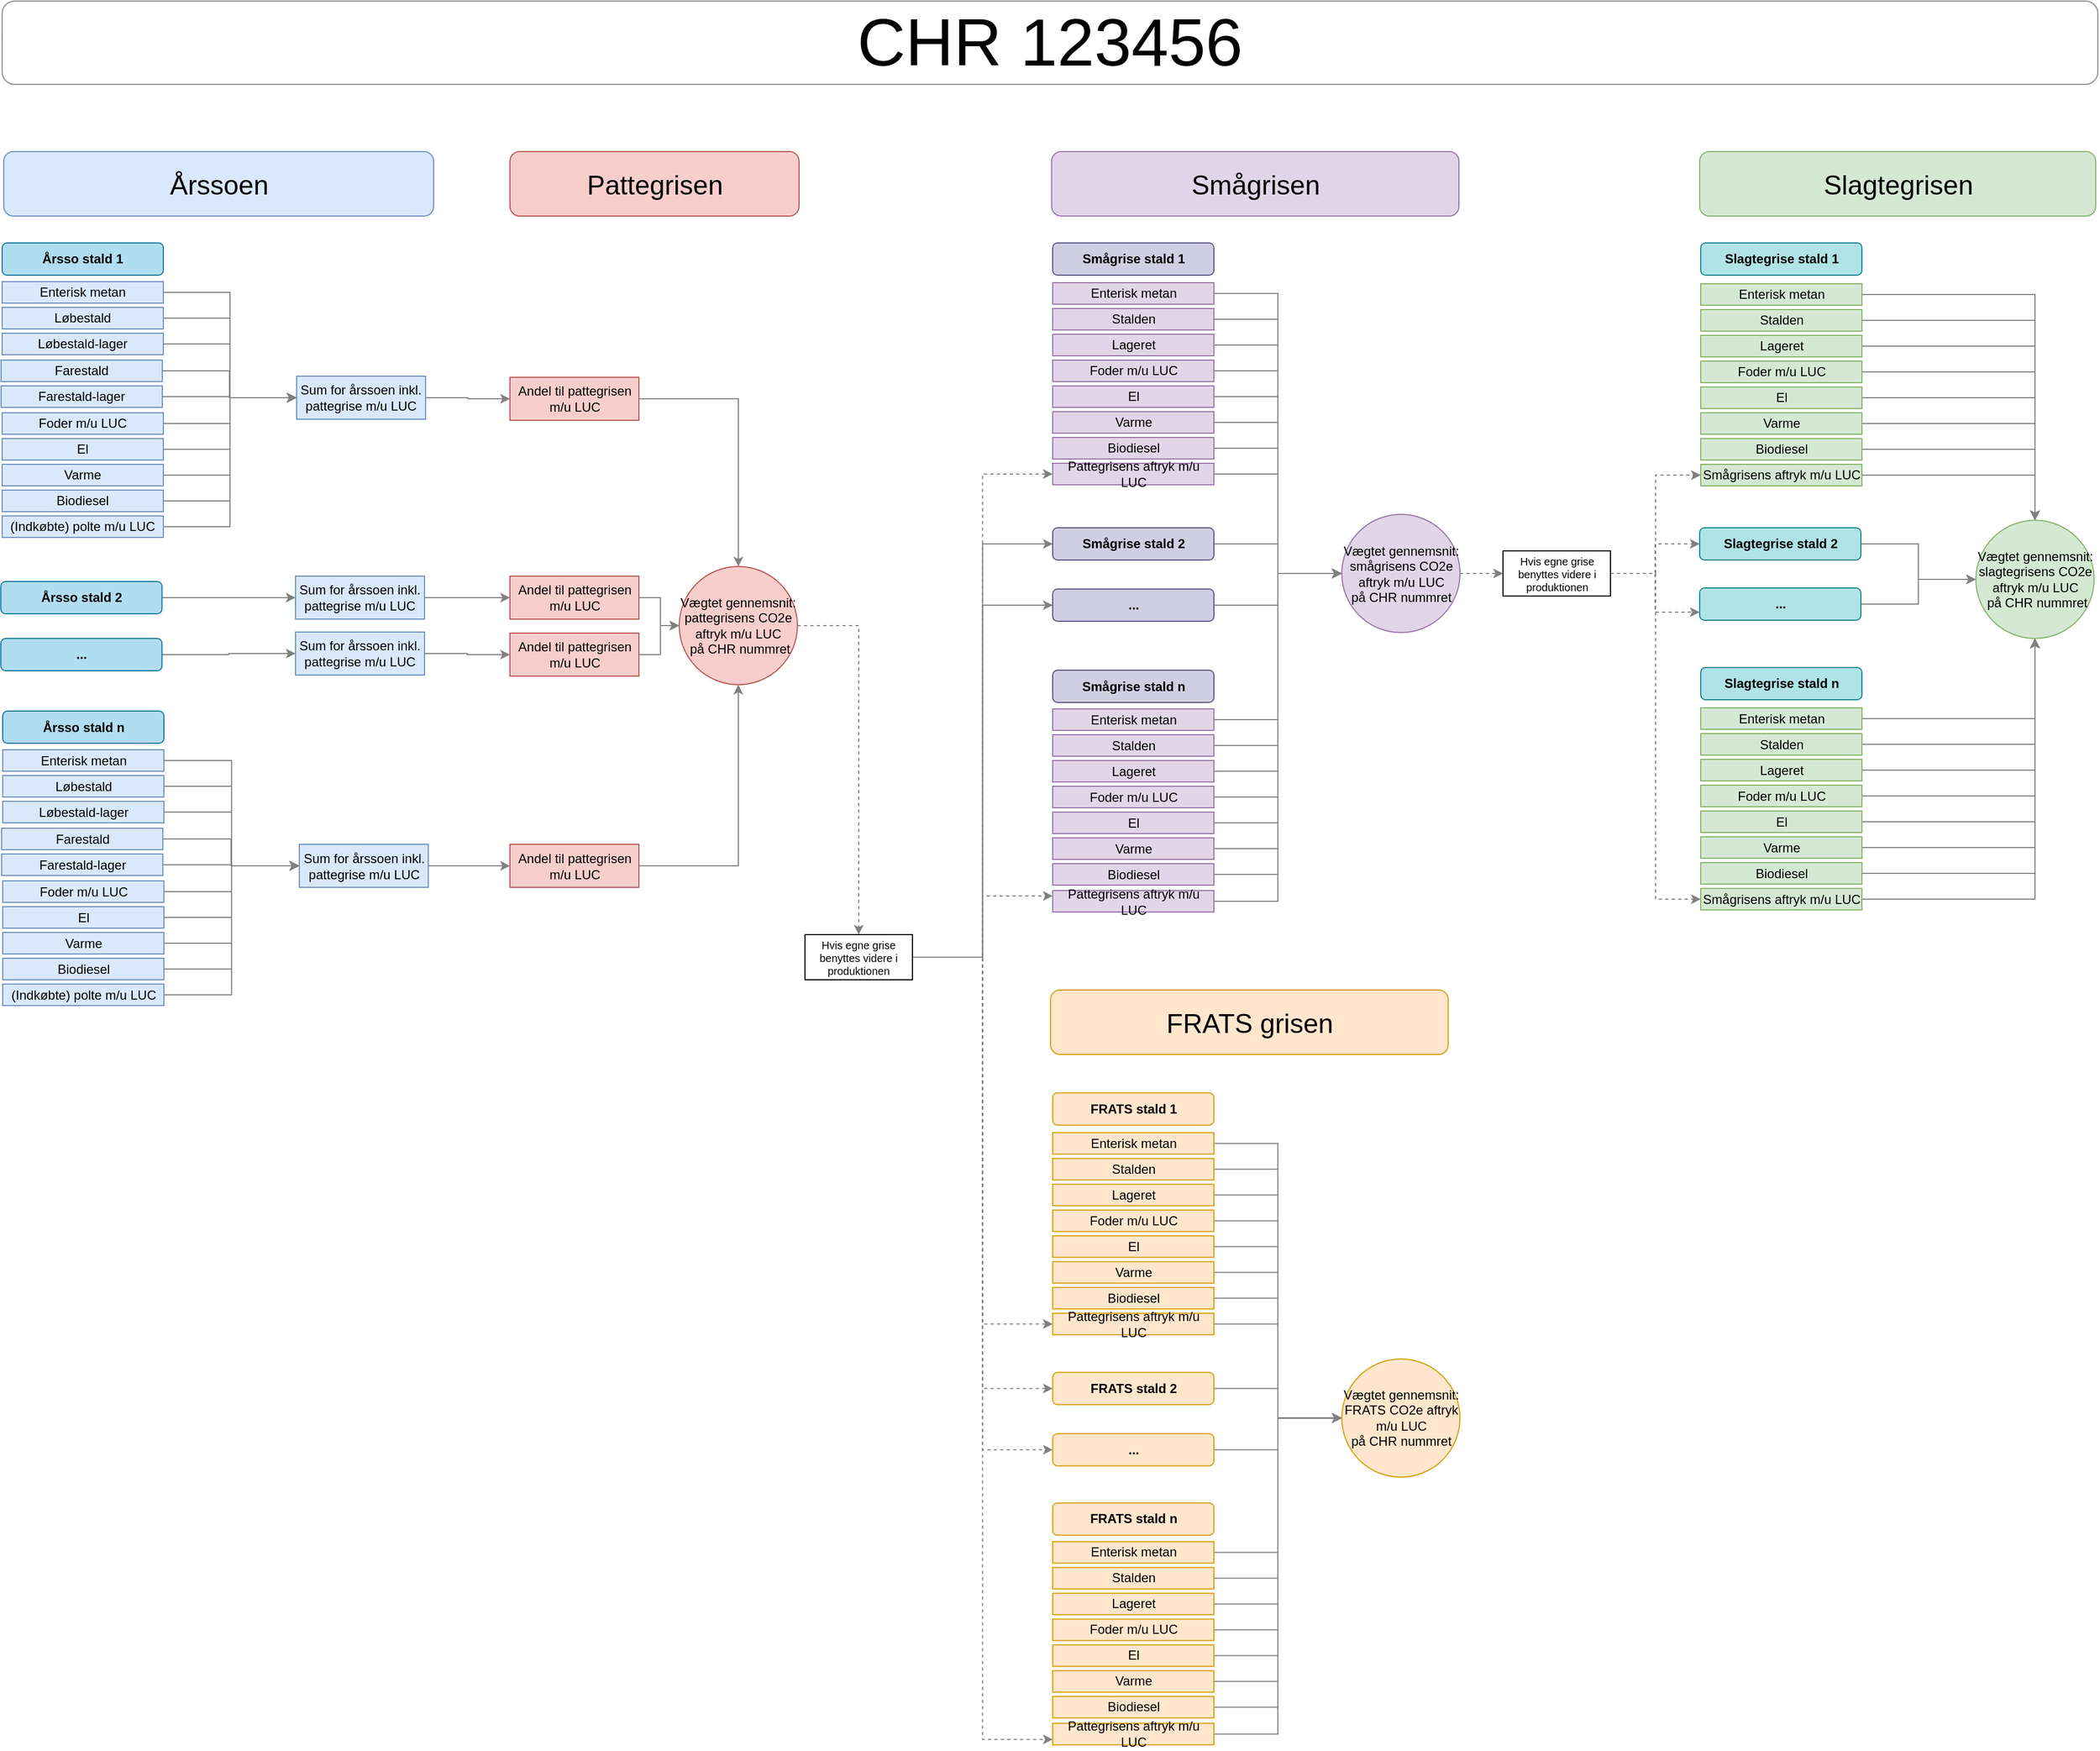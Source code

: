 <mxfile version="20.3.7" type="github">
  <diagram id="C5RBs43oDa-KdzZeNtuy" name="Page-1">
    <mxGraphModel dx="2584" dy="1444" grid="1" gridSize="10" guides="1" tooltips="1" connect="1" arrows="1" fold="1" page="1" pageScale="1" pageWidth="827" pageHeight="1169" math="0" shadow="0">
      <root>
        <mxCell id="WIyWlLk6GJQsqaUBKTNV-0" />
        <mxCell id="WIyWlLk6GJQsqaUBKTNV-1" parent="WIyWlLk6GJQsqaUBKTNV-0" />
        <mxCell id="vS6JaXDpFEPLMcrLEANU-34" value="Årssoen" style="rounded=1;whiteSpace=wrap;html=1;fillColor=#dae8fc;fontSize=25;strokeColor=#6c8ebf;" parent="WIyWlLk6GJQsqaUBKTNV-1" vertex="1">
          <mxGeometry x="81.5" y="220" width="400" height="60" as="geometry" />
        </mxCell>
        <mxCell id="Sf_NmLY8HooHDOu4ANE3-1935" style="edgeStyle=orthogonalEdgeStyle;rounded=0;orthogonalLoop=1;jettySize=auto;html=1;dashed=1;strokeColor=#808080;fontSize=10;" parent="WIyWlLk6GJQsqaUBKTNV-1" source="vS6JaXDpFEPLMcrLEANU-47" target="Sf_NmLY8HooHDOu4ANE3-1928" edge="1">
          <mxGeometry relative="1" as="geometry" />
        </mxCell>
        <mxCell id="vS6JaXDpFEPLMcrLEANU-47" value="Vægtet gennemsnit: pattegrisens CO2e aftryk m/u LUC&lt;br&gt;&amp;nbsp;på CHR nummret" style="ellipse;whiteSpace=wrap;html=1;aspect=fixed;shadow=0;fontFamily=Helvetica;fontSize=12;align=center;strokeColor=#b85450;fillColor=#f8cecc;sketch=0;" parent="WIyWlLk6GJQsqaUBKTNV-1" vertex="1">
          <mxGeometry x="710" y="606" width="110" height="110" as="geometry" />
        </mxCell>
        <mxCell id="vS6JaXDpFEPLMcrLEANU-53" value="Pattegrisen" style="rounded=1;whiteSpace=wrap;html=1;fillColor=#f8cecc;fontSize=25;strokeColor=#b85450;" parent="WIyWlLk6GJQsqaUBKTNV-1" vertex="1">
          <mxGeometry x="552.5" y="220" width="269" height="60" as="geometry" />
        </mxCell>
        <mxCell id="Sf_NmLY8HooHDOu4ANE3-1942" style="edgeStyle=orthogonalEdgeStyle;rounded=0;orthogonalLoop=1;jettySize=auto;html=1;dashed=1;strokeColor=#808080;fontSize=10;" parent="WIyWlLk6GJQsqaUBKTNV-1" source="vS6JaXDpFEPLMcrLEANU-64" target="Sf_NmLY8HooHDOu4ANE3-1941" edge="1">
          <mxGeometry relative="1" as="geometry" />
        </mxCell>
        <mxCell id="vS6JaXDpFEPLMcrLEANU-64" value="Vægtet gennemsnit: smågrisens CO2e aftryk m/u LUC&lt;br&gt;på CHR nummret" style="ellipse;whiteSpace=wrap;html=1;aspect=fixed;fontFamily=Helvetica;fontSize=12;fontColor=default;align=center;strokeColor=#9673a6;fillColor=#e1d5e7;" parent="WIyWlLk6GJQsqaUBKTNV-1" vertex="1">
          <mxGeometry x="1326.5" y="557.5" width="110" height="110" as="geometry" />
        </mxCell>
        <mxCell id="vS6JaXDpFEPLMcrLEANU-71" value="&lt;font style=&quot;font-size: 25px;&quot;&gt;Smågrisen&lt;/font&gt;" style="rounded=1;whiteSpace=wrap;html=1;fillColor=#e1d5e7;strokeColor=#9673a6;" parent="WIyWlLk6GJQsqaUBKTNV-1" vertex="1">
          <mxGeometry x="1056.5" y="220" width="379" height="60" as="geometry" />
        </mxCell>
        <mxCell id="vS6JaXDpFEPLMcrLEANU-94" value="&lt;font style=&quot;font-size: 25px;&quot;&gt;Slagtegrisen&lt;/font&gt;" style="rounded=1;whiteSpace=wrap;html=1;fillColor=#d5e8d4;strokeColor=#82b366;" parent="WIyWlLk6GJQsqaUBKTNV-1" vertex="1">
          <mxGeometry x="1659.5" y="220" width="368.5" height="60" as="geometry" />
        </mxCell>
        <mxCell id="Sf_NmLY8HooHDOu4ANE3-17" style="edgeStyle=orthogonalEdgeStyle;rounded=0;orthogonalLoop=1;jettySize=auto;html=1;entryX=0;entryY=0.5;entryDx=0;entryDy=0;strokeColor=#808080;" parent="WIyWlLk6GJQsqaUBKTNV-1" source="Sf_NmLY8HooHDOu4ANE3-6" target="Sf_NmLY8HooHDOu4ANE3-16" edge="1">
          <mxGeometry relative="1" as="geometry" />
        </mxCell>
        <mxCell id="Sf_NmLY8HooHDOu4ANE3-6" value="Enterisk metan" style="rounded=0;whiteSpace=wrap;html=1;fillColor=#dae8fc;strokeColor=#6c8ebf;" parent="WIyWlLk6GJQsqaUBKTNV-1" vertex="1">
          <mxGeometry x="80" y="341" width="150" height="20" as="geometry" />
        </mxCell>
        <mxCell id="Sf_NmLY8HooHDOu4ANE3-21" style="edgeStyle=orthogonalEdgeStyle;rounded=0;orthogonalLoop=1;jettySize=auto;html=1;entryX=0;entryY=0.5;entryDx=0;entryDy=0;strokeColor=#808080;" parent="WIyWlLk6GJQsqaUBKTNV-1" source="Sf_NmLY8HooHDOu4ANE3-7" target="Sf_NmLY8HooHDOu4ANE3-16" edge="1">
          <mxGeometry relative="1" as="geometry" />
        </mxCell>
        <mxCell id="Sf_NmLY8HooHDOu4ANE3-7" value="Løbestald" style="rounded=0;whiteSpace=wrap;html=1;fillColor=#dae8fc;strokeColor=#6c8ebf;" parent="WIyWlLk6GJQsqaUBKTNV-1" vertex="1">
          <mxGeometry x="80" y="365" width="150" height="20" as="geometry" />
        </mxCell>
        <mxCell id="Sf_NmLY8HooHDOu4ANE3-23" style="edgeStyle=orthogonalEdgeStyle;rounded=0;orthogonalLoop=1;jettySize=auto;html=1;entryX=0;entryY=0.5;entryDx=0;entryDy=0;strokeColor=#808080;" parent="WIyWlLk6GJQsqaUBKTNV-1" source="Sf_NmLY8HooHDOu4ANE3-8" target="Sf_NmLY8HooHDOu4ANE3-16" edge="1">
          <mxGeometry relative="1" as="geometry" />
        </mxCell>
        <mxCell id="Sf_NmLY8HooHDOu4ANE3-8" value="Løbestald-lager" style="rounded=0;whiteSpace=wrap;html=1;fillColor=#dae8fc;strokeColor=#6c8ebf;" parent="WIyWlLk6GJQsqaUBKTNV-1" vertex="1">
          <mxGeometry x="80" y="389" width="150" height="20" as="geometry" />
        </mxCell>
        <mxCell id="Sf_NmLY8HooHDOu4ANE3-22" style="edgeStyle=orthogonalEdgeStyle;rounded=0;orthogonalLoop=1;jettySize=auto;html=1;entryX=0;entryY=0.5;entryDx=0;entryDy=0;strokeColor=#808080;" parent="WIyWlLk6GJQsqaUBKTNV-1" source="Sf_NmLY8HooHDOu4ANE3-9" target="Sf_NmLY8HooHDOu4ANE3-16" edge="1">
          <mxGeometry relative="1" as="geometry">
            <mxPoint x="511.5" y="406" as="targetPoint" />
          </mxGeometry>
        </mxCell>
        <mxCell id="Sf_NmLY8HooHDOu4ANE3-9" value="Foder m/u LUC" style="rounded=0;whiteSpace=wrap;html=1;fillColor=#dae8fc;strokeColor=#6c8ebf;" parent="WIyWlLk6GJQsqaUBKTNV-1" vertex="1">
          <mxGeometry x="80" y="463" width="150" height="20" as="geometry" />
        </mxCell>
        <mxCell id="Sf_NmLY8HooHDOu4ANE3-25" style="edgeStyle=orthogonalEdgeStyle;rounded=0;orthogonalLoop=1;jettySize=auto;html=1;entryX=0;entryY=0.5;entryDx=0;entryDy=0;strokeColor=#808080;" parent="WIyWlLk6GJQsqaUBKTNV-1" source="Sf_NmLY8HooHDOu4ANE3-10" target="Sf_NmLY8HooHDOu4ANE3-16" edge="1">
          <mxGeometry relative="1" as="geometry" />
        </mxCell>
        <mxCell id="Sf_NmLY8HooHDOu4ANE3-10" value="El" style="rounded=0;whiteSpace=wrap;html=1;fillColor=#dae8fc;strokeColor=#6c8ebf;" parent="WIyWlLk6GJQsqaUBKTNV-1" vertex="1">
          <mxGeometry x="80" y="487" width="150" height="20" as="geometry" />
        </mxCell>
        <mxCell id="Sf_NmLY8HooHDOu4ANE3-27" style="edgeStyle=orthogonalEdgeStyle;rounded=0;orthogonalLoop=1;jettySize=auto;html=1;entryX=0;entryY=0.5;entryDx=0;entryDy=0;strokeColor=#808080;" parent="WIyWlLk6GJQsqaUBKTNV-1" source="Sf_NmLY8HooHDOu4ANE3-11" target="Sf_NmLY8HooHDOu4ANE3-16" edge="1">
          <mxGeometry relative="1" as="geometry" />
        </mxCell>
        <mxCell id="Sf_NmLY8HooHDOu4ANE3-11" value="Varme" style="rounded=0;whiteSpace=wrap;html=1;fillColor=#dae8fc;strokeColor=#6c8ebf;" parent="WIyWlLk6GJQsqaUBKTNV-1" vertex="1">
          <mxGeometry x="80" y="511" width="150" height="20" as="geometry" />
        </mxCell>
        <mxCell id="Sf_NmLY8HooHDOu4ANE3-30" value="" style="edgeStyle=orthogonalEdgeStyle;rounded=0;orthogonalLoop=1;jettySize=auto;html=1;entryX=0;entryY=0.5;entryDx=0;entryDy=0;strokeColor=#808080;" parent="WIyWlLk6GJQsqaUBKTNV-1" source="Sf_NmLY8HooHDOu4ANE3-12" target="Sf_NmLY8HooHDOu4ANE3-16" edge="1">
          <mxGeometry relative="1" as="geometry">
            <mxPoint x="341.5" y="466" as="targetPoint" />
          </mxGeometry>
        </mxCell>
        <mxCell id="Sf_NmLY8HooHDOu4ANE3-12" value="Biodiesel" style="rounded=0;whiteSpace=wrap;html=1;fillColor=#dae8fc;strokeColor=#6c8ebf;" parent="WIyWlLk6GJQsqaUBKTNV-1" vertex="1">
          <mxGeometry x="80" y="535" width="150" height="20" as="geometry" />
        </mxCell>
        <mxCell id="Sf_NmLY8HooHDOu4ANE3-1977" style="edgeStyle=orthogonalEdgeStyle;rounded=0;orthogonalLoop=1;jettySize=auto;html=1;entryX=0;entryY=0.5;entryDx=0;entryDy=0;strokeColor=#808080;fontSize=12;" parent="WIyWlLk6GJQsqaUBKTNV-1" source="Sf_NmLY8HooHDOu4ANE3-13" target="Sf_NmLY8HooHDOu4ANE3-16" edge="1">
          <mxGeometry relative="1" as="geometry" />
        </mxCell>
        <mxCell id="Sf_NmLY8HooHDOu4ANE3-13" value="(Indkøbte) polte m/u LUC" style="rounded=0;whiteSpace=wrap;html=1;fillColor=#dae8fc;strokeColor=#6c8ebf;" parent="WIyWlLk6GJQsqaUBKTNV-1" vertex="1">
          <mxGeometry x="80" y="559" width="150" height="20" as="geometry" />
        </mxCell>
        <mxCell id="Sf_NmLY8HooHDOu4ANE3-52" value="Årsso stald 1" style="rounded=1;whiteSpace=wrap;html=1;fillColor=#b1ddf0;rotation=0;strokeColor=#10739e;fontStyle=1" parent="WIyWlLk6GJQsqaUBKTNV-1" vertex="1">
          <mxGeometry x="80" y="305" width="150" height="30" as="geometry" />
        </mxCell>
        <mxCell id="Sf_NmLY8HooHDOu4ANE3-162" style="edgeStyle=orthogonalEdgeStyle;rounded=0;orthogonalLoop=1;jettySize=auto;html=1;strokeColor=#808080;" parent="WIyWlLk6GJQsqaUBKTNV-1" source="Sf_NmLY8HooHDOu4ANE3-16" target="Sf_NmLY8HooHDOu4ANE3-159" edge="1">
          <mxGeometry relative="1" as="geometry" />
        </mxCell>
        <mxCell id="Sf_NmLY8HooHDOu4ANE3-16" value="Sum for årssoen inkl. pattegrise m/u LUC&lt;span style=&quot;color: rgba(0, 0, 0, 0); font-family: monospace; font-size: 0px; text-align: start; background-color: initial;&quot;&gt;%3CmxGraphModel%3E%3Croot%3E%3CmxCell%20id%3D%220%22%2F%3E%3CmxCell%20id%3D%221%22%20parent%3D%220%22%2F%3E%3CmxCell%20id%3D%222%22%20value%3D%22Sum%20for%20%C3%A5rssoen%22%20style%3D%22rounded%3D0%3BwhiteSpace%3Dwrap%3Bhtml%3D1%3BfillColor%3D%23dae8fc%3BstrokeColor%3D%236c8ebf%3B%22%20vertex%3D%221%22%20parent%3D%221%22%3E%3CmxGeometry%20x%3D%22362.5%22%20y%3D%221046%22%20width%3D%22120%22%20height%3D%2240%22%20as%3D%22geometry%22%2F%3E%3C%2FmxCell%3E%3C%2Froot%3E%3C%2FmxGraphModel%3E&lt;/span&gt;" style="rounded=0;whiteSpace=wrap;html=1;fillColor=#dae8fc;strokeColor=#6c8ebf;" parent="WIyWlLk6GJQsqaUBKTNV-1" vertex="1">
          <mxGeometry x="354" y="429" width="120" height="40" as="geometry" />
        </mxCell>
        <mxCell id="Sf_NmLY8HooHDOu4ANE3-163" style="edgeStyle=orthogonalEdgeStyle;rounded=0;orthogonalLoop=1;jettySize=auto;html=1;entryX=0;entryY=0.5;entryDx=0;entryDy=0;strokeColor=#808080;" parent="WIyWlLk6GJQsqaUBKTNV-1" source="Sf_NmLY8HooHDOu4ANE3-2321" target="Sf_NmLY8HooHDOu4ANE3-160" edge="1">
          <mxGeometry relative="1" as="geometry">
            <mxPoint x="480" y="910" as="sourcePoint" />
          </mxGeometry>
        </mxCell>
        <mxCell id="Sf_NmLY8HooHDOu4ANE3-166" style="edgeStyle=orthogonalEdgeStyle;rounded=0;orthogonalLoop=1;jettySize=auto;html=1;entryX=0.5;entryY=0;entryDx=0;entryDy=0;fontSize=18;strokeColor=#808080;" parent="WIyWlLk6GJQsqaUBKTNV-1" source="Sf_NmLY8HooHDOu4ANE3-159" target="vS6JaXDpFEPLMcrLEANU-47" edge="1">
          <mxGeometry relative="1" as="geometry" />
        </mxCell>
        <mxCell id="Sf_NmLY8HooHDOu4ANE3-159" value="Andel til pattegrisen m/u LUC" style="rounded=0;whiteSpace=wrap;html=1;fillColor=#f8cecc;strokeColor=#b85450;" parent="WIyWlLk6GJQsqaUBKTNV-1" vertex="1">
          <mxGeometry x="552.5" y="430" width="120" height="40" as="geometry" />
        </mxCell>
        <mxCell id="Sf_NmLY8HooHDOu4ANE3-167" style="edgeStyle=orthogonalEdgeStyle;rounded=0;orthogonalLoop=1;jettySize=auto;html=1;entryX=0;entryY=0.5;entryDx=0;entryDy=0;fontSize=18;strokeColor=#808080;" parent="WIyWlLk6GJQsqaUBKTNV-1" source="Sf_NmLY8HooHDOu4ANE3-160" target="vS6JaXDpFEPLMcrLEANU-47" edge="1">
          <mxGeometry relative="1" as="geometry" />
        </mxCell>
        <mxCell id="Sf_NmLY8HooHDOu4ANE3-160" value="Andel til pattegrisen m/u LUC" style="rounded=0;whiteSpace=wrap;html=1;fillColor=#f8cecc;strokeColor=#b85450;" parent="WIyWlLk6GJQsqaUBKTNV-1" vertex="1">
          <mxGeometry x="552.5" y="615" width="120" height="40" as="geometry" />
        </mxCell>
        <mxCell id="Sf_NmLY8HooHDOu4ANE3-168" style="edgeStyle=orthogonalEdgeStyle;rounded=0;orthogonalLoop=1;jettySize=auto;html=1;entryX=0.5;entryY=1;entryDx=0;entryDy=0;fontSize=18;strokeColor=#808080;" parent="WIyWlLk6GJQsqaUBKTNV-1" source="Sf_NmLY8HooHDOu4ANE3-161" target="vS6JaXDpFEPLMcrLEANU-47" edge="1">
          <mxGeometry relative="1" as="geometry" />
        </mxCell>
        <mxCell id="Sf_NmLY8HooHDOu4ANE3-161" value="Andel til pattegrisen m/u LUC" style="rounded=0;whiteSpace=wrap;html=1;fillColor=#f8cecc;strokeColor=#b85450;" parent="WIyWlLk6GJQsqaUBKTNV-1" vertex="1">
          <mxGeometry x="552.5" y="864.5" width="120" height="40" as="geometry" />
        </mxCell>
        <mxCell id="Sf_NmLY8HooHDOu4ANE3-198" style="edgeStyle=orthogonalEdgeStyle;rounded=0;orthogonalLoop=1;jettySize=auto;html=1;fontSize=25;strokeColor=#808080;entryX=0;entryY=0.5;entryDx=0;entryDy=0;" parent="WIyWlLk6GJQsqaUBKTNV-1" source="Sf_NmLY8HooHDOu4ANE3-169" target="vS6JaXDpFEPLMcrLEANU-64" edge="1">
          <mxGeometry relative="1" as="geometry" />
        </mxCell>
        <mxCell id="Sf_NmLY8HooHDOu4ANE3-169" value="Enterisk metan" style="rounded=0;whiteSpace=wrap;html=1;fillColor=#e1d5e7;strokeColor=#9673a6;" parent="WIyWlLk6GJQsqaUBKTNV-1" vertex="1">
          <mxGeometry x="1057.5" y="342" width="150" height="20" as="geometry" />
        </mxCell>
        <mxCell id="Sf_NmLY8HooHDOu4ANE3-199" style="edgeStyle=orthogonalEdgeStyle;rounded=0;orthogonalLoop=1;jettySize=auto;html=1;fontSize=25;strokeColor=#808080;entryX=0;entryY=0.5;entryDx=0;entryDy=0;" parent="WIyWlLk6GJQsqaUBKTNV-1" source="Sf_NmLY8HooHDOu4ANE3-170" target="vS6JaXDpFEPLMcrLEANU-64" edge="1">
          <mxGeometry relative="1" as="geometry" />
        </mxCell>
        <mxCell id="Sf_NmLY8HooHDOu4ANE3-170" value="Stalden" style="rounded=0;whiteSpace=wrap;html=1;fillColor=#e1d5e7;strokeColor=#9673a6;" parent="WIyWlLk6GJQsqaUBKTNV-1" vertex="1">
          <mxGeometry x="1057.5" y="366" width="150" height="20" as="geometry" />
        </mxCell>
        <mxCell id="Sf_NmLY8HooHDOu4ANE3-200" style="edgeStyle=orthogonalEdgeStyle;rounded=0;orthogonalLoop=1;jettySize=auto;html=1;fontSize=25;strokeColor=#808080;entryX=0;entryY=0.5;entryDx=0;entryDy=0;" parent="WIyWlLk6GJQsqaUBKTNV-1" source="Sf_NmLY8HooHDOu4ANE3-171" target="vS6JaXDpFEPLMcrLEANU-64" edge="1">
          <mxGeometry relative="1" as="geometry" />
        </mxCell>
        <mxCell id="Sf_NmLY8HooHDOu4ANE3-171" value="Lageret" style="rounded=0;whiteSpace=wrap;html=1;fillColor=#e1d5e7;strokeColor=#9673a6;" parent="WIyWlLk6GJQsqaUBKTNV-1" vertex="1">
          <mxGeometry x="1057.5" y="390" width="150" height="20" as="geometry" />
        </mxCell>
        <mxCell id="Sf_NmLY8HooHDOu4ANE3-201" style="edgeStyle=orthogonalEdgeStyle;rounded=0;orthogonalLoop=1;jettySize=auto;html=1;fontSize=25;strokeColor=#808080;entryX=0;entryY=0.5;entryDx=0;entryDy=0;" parent="WIyWlLk6GJQsqaUBKTNV-1" source="Sf_NmLY8HooHDOu4ANE3-172" target="vS6JaXDpFEPLMcrLEANU-64" edge="1">
          <mxGeometry relative="1" as="geometry" />
        </mxCell>
        <mxCell id="Sf_NmLY8HooHDOu4ANE3-172" value="Foder m/u LUC" style="rounded=0;whiteSpace=wrap;html=1;fillColor=#e1d5e7;strokeColor=#9673a6;" parent="WIyWlLk6GJQsqaUBKTNV-1" vertex="1">
          <mxGeometry x="1057.5" y="414" width="150" height="20" as="geometry" />
        </mxCell>
        <mxCell id="Sf_NmLY8HooHDOu4ANE3-202" style="edgeStyle=orthogonalEdgeStyle;rounded=0;orthogonalLoop=1;jettySize=auto;html=1;fontSize=25;strokeColor=#808080;entryX=0;entryY=0.5;entryDx=0;entryDy=0;" parent="WIyWlLk6GJQsqaUBKTNV-1" source="Sf_NmLY8HooHDOu4ANE3-173" target="vS6JaXDpFEPLMcrLEANU-64" edge="1">
          <mxGeometry relative="1" as="geometry" />
        </mxCell>
        <mxCell id="Sf_NmLY8HooHDOu4ANE3-173" value="El" style="rounded=0;whiteSpace=wrap;html=1;fillColor=#e1d5e7;strokeColor=#9673a6;" parent="WIyWlLk6GJQsqaUBKTNV-1" vertex="1">
          <mxGeometry x="1057.5" y="438" width="150" height="20" as="geometry" />
        </mxCell>
        <mxCell id="Sf_NmLY8HooHDOu4ANE3-203" style="edgeStyle=orthogonalEdgeStyle;rounded=0;orthogonalLoop=1;jettySize=auto;html=1;fontSize=25;strokeColor=#808080;entryX=0;entryY=0.5;entryDx=0;entryDy=0;" parent="WIyWlLk6GJQsqaUBKTNV-1" source="Sf_NmLY8HooHDOu4ANE3-174" target="vS6JaXDpFEPLMcrLEANU-64" edge="1">
          <mxGeometry relative="1" as="geometry" />
        </mxCell>
        <mxCell id="Sf_NmLY8HooHDOu4ANE3-174" value="Varme" style="rounded=0;whiteSpace=wrap;html=1;fillColor=#e1d5e7;strokeColor=#9673a6;" parent="WIyWlLk6GJQsqaUBKTNV-1" vertex="1">
          <mxGeometry x="1057.5" y="462" width="150" height="20" as="geometry" />
        </mxCell>
        <mxCell id="Sf_NmLY8HooHDOu4ANE3-204" style="edgeStyle=orthogonalEdgeStyle;rounded=0;orthogonalLoop=1;jettySize=auto;html=1;fontSize=25;strokeColor=#808080;entryX=0;entryY=0.5;entryDx=0;entryDy=0;" parent="WIyWlLk6GJQsqaUBKTNV-1" source="Sf_NmLY8HooHDOu4ANE3-175" target="vS6JaXDpFEPLMcrLEANU-64" edge="1">
          <mxGeometry relative="1" as="geometry" />
        </mxCell>
        <mxCell id="Sf_NmLY8HooHDOu4ANE3-175" value="Biodiesel" style="rounded=0;whiteSpace=wrap;html=1;fillColor=#e1d5e7;strokeColor=#9673a6;" parent="WIyWlLk6GJQsqaUBKTNV-1" vertex="1">
          <mxGeometry x="1057.5" y="486" width="150" height="20" as="geometry" />
        </mxCell>
        <mxCell id="Sf_NmLY8HooHDOu4ANE3-205" style="edgeStyle=orthogonalEdgeStyle;rounded=0;orthogonalLoop=1;jettySize=auto;html=1;fontSize=25;strokeColor=#808080;entryX=0;entryY=0.5;entryDx=0;entryDy=0;" parent="WIyWlLk6GJQsqaUBKTNV-1" source="Sf_NmLY8HooHDOu4ANE3-176" target="vS6JaXDpFEPLMcrLEANU-64" edge="1">
          <mxGeometry relative="1" as="geometry" />
        </mxCell>
        <mxCell id="Sf_NmLY8HooHDOu4ANE3-176" value="Pattegrisens aftryk m/u LUC" style="rounded=0;whiteSpace=wrap;html=1;fillColor=#e1d5e7;strokeColor=#9673a6;" parent="WIyWlLk6GJQsqaUBKTNV-1" vertex="1">
          <mxGeometry x="1057.5" y="510" width="150" height="20" as="geometry" />
        </mxCell>
        <mxCell id="Sf_NmLY8HooHDOu4ANE3-206" style="edgeStyle=orthogonalEdgeStyle;rounded=0;orthogonalLoop=1;jettySize=auto;html=1;entryX=0;entryY=0.5;entryDx=0;entryDy=0;fontSize=25;strokeColor=#808080;" parent="WIyWlLk6GJQsqaUBKTNV-1" source="Sf_NmLY8HooHDOu4ANE3-180" target="vS6JaXDpFEPLMcrLEANU-64" edge="1">
          <mxGeometry relative="1" as="geometry" />
        </mxCell>
        <mxCell id="Sf_NmLY8HooHDOu4ANE3-180" value="Enterisk metan" style="rounded=0;whiteSpace=wrap;html=1;fillColor=#e1d5e7;strokeColor=#9673a6;" parent="WIyWlLk6GJQsqaUBKTNV-1" vertex="1">
          <mxGeometry x="1057.5" y="738.5" width="150" height="20" as="geometry" />
        </mxCell>
        <mxCell id="Sf_NmLY8HooHDOu4ANE3-207" style="edgeStyle=orthogonalEdgeStyle;rounded=0;orthogonalLoop=1;jettySize=auto;html=1;entryX=0;entryY=0.5;entryDx=0;entryDy=0;fontSize=25;strokeColor=#808080;" parent="WIyWlLk6GJQsqaUBKTNV-1" source="Sf_NmLY8HooHDOu4ANE3-181" target="vS6JaXDpFEPLMcrLEANU-64" edge="1">
          <mxGeometry relative="1" as="geometry" />
        </mxCell>
        <mxCell id="Sf_NmLY8HooHDOu4ANE3-181" value="Stalden" style="rounded=0;whiteSpace=wrap;html=1;fillColor=#e1d5e7;strokeColor=#9673a6;" parent="WIyWlLk6GJQsqaUBKTNV-1" vertex="1">
          <mxGeometry x="1057.5" y="762.5" width="150" height="20" as="geometry" />
        </mxCell>
        <mxCell id="Sf_NmLY8HooHDOu4ANE3-208" style="edgeStyle=orthogonalEdgeStyle;rounded=0;orthogonalLoop=1;jettySize=auto;html=1;entryX=0;entryY=0.5;entryDx=0;entryDy=0;fontSize=25;strokeColor=#808080;" parent="WIyWlLk6GJQsqaUBKTNV-1" source="Sf_NmLY8HooHDOu4ANE3-182" target="vS6JaXDpFEPLMcrLEANU-64" edge="1">
          <mxGeometry relative="1" as="geometry" />
        </mxCell>
        <mxCell id="Sf_NmLY8HooHDOu4ANE3-182" value="Lageret" style="rounded=0;whiteSpace=wrap;html=1;fillColor=#e1d5e7;strokeColor=#9673a6;" parent="WIyWlLk6GJQsqaUBKTNV-1" vertex="1">
          <mxGeometry x="1057.5" y="786.5" width="150" height="20" as="geometry" />
        </mxCell>
        <mxCell id="Sf_NmLY8HooHDOu4ANE3-209" style="edgeStyle=orthogonalEdgeStyle;rounded=0;orthogonalLoop=1;jettySize=auto;html=1;entryX=0;entryY=0.5;entryDx=0;entryDy=0;fontSize=25;strokeColor=#808080;" parent="WIyWlLk6GJQsqaUBKTNV-1" source="Sf_NmLY8HooHDOu4ANE3-183" target="vS6JaXDpFEPLMcrLEANU-64" edge="1">
          <mxGeometry relative="1" as="geometry" />
        </mxCell>
        <mxCell id="Sf_NmLY8HooHDOu4ANE3-183" value="Foder m/u LUC" style="rounded=0;whiteSpace=wrap;html=1;fillColor=#e1d5e7;strokeColor=#9673a6;" parent="WIyWlLk6GJQsqaUBKTNV-1" vertex="1">
          <mxGeometry x="1057.5" y="810.5" width="150" height="20" as="geometry" />
        </mxCell>
        <mxCell id="Sf_NmLY8HooHDOu4ANE3-210" style="edgeStyle=orthogonalEdgeStyle;rounded=0;orthogonalLoop=1;jettySize=auto;html=1;fontSize=25;strokeColor=#808080;entryX=0;entryY=0.5;entryDx=0;entryDy=0;" parent="WIyWlLk6GJQsqaUBKTNV-1" source="Sf_NmLY8HooHDOu4ANE3-184" target="vS6JaXDpFEPLMcrLEANU-64" edge="1">
          <mxGeometry relative="1" as="geometry" />
        </mxCell>
        <mxCell id="Sf_NmLY8HooHDOu4ANE3-184" value="El" style="rounded=0;whiteSpace=wrap;html=1;fillColor=#e1d5e7;strokeColor=#9673a6;" parent="WIyWlLk6GJQsqaUBKTNV-1" vertex="1">
          <mxGeometry x="1057.5" y="834.5" width="150" height="20" as="geometry" />
        </mxCell>
        <mxCell id="Sf_NmLY8HooHDOu4ANE3-211" style="edgeStyle=orthogonalEdgeStyle;rounded=0;orthogonalLoop=1;jettySize=auto;html=1;entryX=0;entryY=0.5;entryDx=0;entryDy=0;fontSize=25;strokeColor=#808080;" parent="WIyWlLk6GJQsqaUBKTNV-1" source="Sf_NmLY8HooHDOu4ANE3-185" target="vS6JaXDpFEPLMcrLEANU-64" edge="1">
          <mxGeometry relative="1" as="geometry" />
        </mxCell>
        <mxCell id="Sf_NmLY8HooHDOu4ANE3-185" value="Varme" style="rounded=0;whiteSpace=wrap;html=1;fillColor=#e1d5e7;strokeColor=#9673a6;" parent="WIyWlLk6GJQsqaUBKTNV-1" vertex="1">
          <mxGeometry x="1057.5" y="858.5" width="150" height="20" as="geometry" />
        </mxCell>
        <mxCell id="Sf_NmLY8HooHDOu4ANE3-212" style="edgeStyle=orthogonalEdgeStyle;rounded=0;orthogonalLoop=1;jettySize=auto;html=1;entryX=0;entryY=0.5;entryDx=0;entryDy=0;fontSize=25;strokeColor=#808080;" parent="WIyWlLk6GJQsqaUBKTNV-1" source="Sf_NmLY8HooHDOu4ANE3-186" target="vS6JaXDpFEPLMcrLEANU-64" edge="1">
          <mxGeometry relative="1" as="geometry" />
        </mxCell>
        <mxCell id="Sf_NmLY8HooHDOu4ANE3-186" value="Biodiesel" style="rounded=0;whiteSpace=wrap;html=1;fillColor=#e1d5e7;strokeColor=#9673a6;" parent="WIyWlLk6GJQsqaUBKTNV-1" vertex="1">
          <mxGeometry x="1057.5" y="882.5" width="150" height="20" as="geometry" />
        </mxCell>
        <mxCell id="Sf_NmLY8HooHDOu4ANE3-213" style="edgeStyle=orthogonalEdgeStyle;rounded=0;orthogonalLoop=1;jettySize=auto;html=1;entryX=0;entryY=0.5;entryDx=0;entryDy=0;fontSize=25;strokeColor=#808080;" parent="WIyWlLk6GJQsqaUBKTNV-1" source="Sf_NmLY8HooHDOu4ANE3-187" target="vS6JaXDpFEPLMcrLEANU-64" edge="1">
          <mxGeometry relative="1" as="geometry">
            <mxPoint x="1207.5" y="937" as="sourcePoint" />
          </mxGeometry>
        </mxCell>
        <mxCell id="Sf_NmLY8HooHDOu4ANE3-187" value="Pattegrisens aftryk m/u LUC" style="rounded=0;whiteSpace=wrap;html=1;fillColor=#e1d5e7;strokeColor=#9673a6;" parent="WIyWlLk6GJQsqaUBKTNV-1" vertex="1">
          <mxGeometry x="1057.5" y="907.5" width="150" height="20" as="geometry" />
        </mxCell>
        <mxCell id="Sf_NmLY8HooHDOu4ANE3-223" value="&lt;font style=&quot;font-size: 25px;&quot;&gt;FRATS grisen&lt;/font&gt;" style="rounded=1;whiteSpace=wrap;html=1;fillColor=#ffe6cc;strokeColor=#d79b00;" parent="WIyWlLk6GJQsqaUBKTNV-1" vertex="1">
          <mxGeometry x="1055.5" y="1000" width="370" height="60" as="geometry" />
        </mxCell>
        <mxCell id="Sf_NmLY8HooHDOu4ANE3-275" value="Vægtet gennemsnit: slagtegrisens CO2e aftryk m/u LUC&lt;br&gt;&amp;nbsp;på CHR nummret" style="ellipse;whiteSpace=wrap;html=1;aspect=fixed;fontFamily=Helvetica;fontSize=12;fontColor=default;align=center;strokeColor=#82b366;fillColor=#d5e8d4;" parent="WIyWlLk6GJQsqaUBKTNV-1" vertex="1">
          <mxGeometry x="1916.5" y="563" width="110" height="110" as="geometry" />
        </mxCell>
        <mxCell id="Sf_NmLY8HooHDOu4ANE3-276" style="edgeStyle=orthogonalEdgeStyle;rounded=0;orthogonalLoop=1;jettySize=auto;html=1;fontSize=25;strokeColor=#808080;" parent="WIyWlLk6GJQsqaUBKTNV-1" source="Sf_NmLY8HooHDOu4ANE3-277" target="Sf_NmLY8HooHDOu4ANE3-275" edge="1">
          <mxGeometry relative="1" as="geometry" />
        </mxCell>
        <mxCell id="Sf_NmLY8HooHDOu4ANE3-277" value="Enterisk metan" style="rounded=0;whiteSpace=wrap;html=1;fillColor=#d5e8d4;strokeColor=#82b366;" parent="WIyWlLk6GJQsqaUBKTNV-1" vertex="1">
          <mxGeometry x="1660.5" y="343" width="150" height="20" as="geometry" />
        </mxCell>
        <mxCell id="Sf_NmLY8HooHDOu4ANE3-278" style="edgeStyle=orthogonalEdgeStyle;rounded=0;orthogonalLoop=1;jettySize=auto;html=1;fontSize=25;strokeColor=#808080;" parent="WIyWlLk6GJQsqaUBKTNV-1" source="Sf_NmLY8HooHDOu4ANE3-279" target="Sf_NmLY8HooHDOu4ANE3-275" edge="1">
          <mxGeometry relative="1" as="geometry" />
        </mxCell>
        <mxCell id="Sf_NmLY8HooHDOu4ANE3-279" value="Stalden" style="rounded=0;whiteSpace=wrap;html=1;fillColor=#d5e8d4;strokeColor=#82b366;" parent="WIyWlLk6GJQsqaUBKTNV-1" vertex="1">
          <mxGeometry x="1660.5" y="367" width="150" height="20" as="geometry" />
        </mxCell>
        <mxCell id="Sf_NmLY8HooHDOu4ANE3-280" style="edgeStyle=orthogonalEdgeStyle;rounded=0;orthogonalLoop=1;jettySize=auto;html=1;fontSize=25;strokeColor=#808080;" parent="WIyWlLk6GJQsqaUBKTNV-1" source="Sf_NmLY8HooHDOu4ANE3-281" target="Sf_NmLY8HooHDOu4ANE3-275" edge="1">
          <mxGeometry relative="1" as="geometry" />
        </mxCell>
        <mxCell id="Sf_NmLY8HooHDOu4ANE3-281" value="Lageret" style="rounded=0;whiteSpace=wrap;html=1;fillColor=#d5e8d4;strokeColor=#82b366;" parent="WIyWlLk6GJQsqaUBKTNV-1" vertex="1">
          <mxGeometry x="1660.5" y="391" width="150" height="20" as="geometry" />
        </mxCell>
        <mxCell id="Sf_NmLY8HooHDOu4ANE3-282" style="edgeStyle=orthogonalEdgeStyle;rounded=0;orthogonalLoop=1;jettySize=auto;html=1;fontSize=25;strokeColor=#808080;" parent="WIyWlLk6GJQsqaUBKTNV-1" source="Sf_NmLY8HooHDOu4ANE3-283" target="Sf_NmLY8HooHDOu4ANE3-275" edge="1">
          <mxGeometry relative="1" as="geometry" />
        </mxCell>
        <mxCell id="Sf_NmLY8HooHDOu4ANE3-283" value="Foder m/u LUC" style="rounded=0;whiteSpace=wrap;html=1;fillColor=#d5e8d4;strokeColor=#82b366;" parent="WIyWlLk6GJQsqaUBKTNV-1" vertex="1">
          <mxGeometry x="1660.5" y="415" width="150" height="20" as="geometry" />
        </mxCell>
        <mxCell id="Sf_NmLY8HooHDOu4ANE3-284" style="edgeStyle=orthogonalEdgeStyle;rounded=0;orthogonalLoop=1;jettySize=auto;html=1;fontSize=25;strokeColor=#808080;" parent="WIyWlLk6GJQsqaUBKTNV-1" source="Sf_NmLY8HooHDOu4ANE3-285" target="Sf_NmLY8HooHDOu4ANE3-275" edge="1">
          <mxGeometry relative="1" as="geometry" />
        </mxCell>
        <mxCell id="Sf_NmLY8HooHDOu4ANE3-285" value="El" style="rounded=0;whiteSpace=wrap;html=1;fillColor=#d5e8d4;strokeColor=#82b366;" parent="WIyWlLk6GJQsqaUBKTNV-1" vertex="1">
          <mxGeometry x="1660.5" y="439" width="150" height="20" as="geometry" />
        </mxCell>
        <mxCell id="Sf_NmLY8HooHDOu4ANE3-286" style="edgeStyle=orthogonalEdgeStyle;rounded=0;orthogonalLoop=1;jettySize=auto;html=1;fontSize=25;strokeColor=#808080;" parent="WIyWlLk6GJQsqaUBKTNV-1" source="Sf_NmLY8HooHDOu4ANE3-287" target="Sf_NmLY8HooHDOu4ANE3-275" edge="1">
          <mxGeometry relative="1" as="geometry" />
        </mxCell>
        <mxCell id="Sf_NmLY8HooHDOu4ANE3-287" value="Varme" style="rounded=0;whiteSpace=wrap;html=1;fillColor=#d5e8d4;strokeColor=#82b366;" parent="WIyWlLk6GJQsqaUBKTNV-1" vertex="1">
          <mxGeometry x="1660.5" y="463" width="150" height="20" as="geometry" />
        </mxCell>
        <mxCell id="Sf_NmLY8HooHDOu4ANE3-288" style="edgeStyle=orthogonalEdgeStyle;rounded=0;orthogonalLoop=1;jettySize=auto;html=1;fontSize=25;strokeColor=#808080;" parent="WIyWlLk6GJQsqaUBKTNV-1" source="Sf_NmLY8HooHDOu4ANE3-289" target="Sf_NmLY8HooHDOu4ANE3-275" edge="1">
          <mxGeometry relative="1" as="geometry" />
        </mxCell>
        <mxCell id="Sf_NmLY8HooHDOu4ANE3-289" value="Biodiesel" style="rounded=0;whiteSpace=wrap;html=1;fillColor=#d5e8d4;strokeColor=#82b366;" parent="WIyWlLk6GJQsqaUBKTNV-1" vertex="1">
          <mxGeometry x="1660.5" y="487" width="150" height="20" as="geometry" />
        </mxCell>
        <mxCell id="Sf_NmLY8HooHDOu4ANE3-290" style="edgeStyle=orthogonalEdgeStyle;rounded=0;orthogonalLoop=1;jettySize=auto;html=1;fontSize=25;strokeColor=#808080;" parent="WIyWlLk6GJQsqaUBKTNV-1" source="Sf_NmLY8HooHDOu4ANE3-291" target="Sf_NmLY8HooHDOu4ANE3-275" edge="1">
          <mxGeometry relative="1" as="geometry" />
        </mxCell>
        <mxCell id="Sf_NmLY8HooHDOu4ANE3-291" value="Smågrisens aftryk m/u LUC" style="rounded=0;whiteSpace=wrap;html=1;fillColor=#d5e8d4;strokeColor=#82b366;" parent="WIyWlLk6GJQsqaUBKTNV-1" vertex="1">
          <mxGeometry x="1660.5" y="511" width="150" height="20" as="geometry" />
        </mxCell>
        <mxCell id="Sf_NmLY8HooHDOu4ANE3-308" style="edgeStyle=orthogonalEdgeStyle;rounded=0;orthogonalLoop=1;jettySize=auto;html=1;entryX=0.5;entryY=1;entryDx=0;entryDy=0;fontSize=25;strokeColor=#808080;" parent="WIyWlLk6GJQsqaUBKTNV-1" source="Sf_NmLY8HooHDOu4ANE3-309" target="Sf_NmLY8HooHDOu4ANE3-275" edge="1">
          <mxGeometry relative="1" as="geometry" />
        </mxCell>
        <mxCell id="Sf_NmLY8HooHDOu4ANE3-309" value="Enterisk metan" style="rounded=0;whiteSpace=wrap;html=1;fillColor=#d5e8d4;strokeColor=#82b366;" parent="WIyWlLk6GJQsqaUBKTNV-1" vertex="1">
          <mxGeometry x="1660.5" y="737.5" width="150" height="20" as="geometry" />
        </mxCell>
        <mxCell id="Sf_NmLY8HooHDOu4ANE3-310" style="edgeStyle=orthogonalEdgeStyle;rounded=0;orthogonalLoop=1;jettySize=auto;html=1;fontSize=25;strokeColor=#808080;" parent="WIyWlLk6GJQsqaUBKTNV-1" source="Sf_NmLY8HooHDOu4ANE3-311" target="Sf_NmLY8HooHDOu4ANE3-275" edge="1">
          <mxGeometry relative="1" as="geometry" />
        </mxCell>
        <mxCell id="Sf_NmLY8HooHDOu4ANE3-311" value="Stalden" style="rounded=0;whiteSpace=wrap;html=1;fillColor=#d5e8d4;strokeColor=#82b366;" parent="WIyWlLk6GJQsqaUBKTNV-1" vertex="1">
          <mxGeometry x="1660.5" y="761.5" width="150" height="20" as="geometry" />
        </mxCell>
        <mxCell id="Sf_NmLY8HooHDOu4ANE3-312" style="edgeStyle=orthogonalEdgeStyle;rounded=0;orthogonalLoop=1;jettySize=auto;html=1;fontSize=25;strokeColor=#808080;" parent="WIyWlLk6GJQsqaUBKTNV-1" source="Sf_NmLY8HooHDOu4ANE3-313" target="Sf_NmLY8HooHDOu4ANE3-275" edge="1">
          <mxGeometry relative="1" as="geometry" />
        </mxCell>
        <mxCell id="Sf_NmLY8HooHDOu4ANE3-313" value="Lageret" style="rounded=0;whiteSpace=wrap;html=1;fillColor=#d5e8d4;strokeColor=#82b366;" parent="WIyWlLk6GJQsqaUBKTNV-1" vertex="1">
          <mxGeometry x="1660.5" y="785.5" width="150" height="20" as="geometry" />
        </mxCell>
        <mxCell id="Sf_NmLY8HooHDOu4ANE3-314" style="edgeStyle=orthogonalEdgeStyle;rounded=0;orthogonalLoop=1;jettySize=auto;html=1;fontSize=25;strokeColor=#808080;" parent="WIyWlLk6GJQsqaUBKTNV-1" source="Sf_NmLY8HooHDOu4ANE3-315" target="Sf_NmLY8HooHDOu4ANE3-275" edge="1">
          <mxGeometry relative="1" as="geometry" />
        </mxCell>
        <mxCell id="Sf_NmLY8HooHDOu4ANE3-315" value="Foder m/u LUC" style="rounded=0;whiteSpace=wrap;html=1;fillColor=#d5e8d4;strokeColor=#82b366;" parent="WIyWlLk6GJQsqaUBKTNV-1" vertex="1">
          <mxGeometry x="1660.5" y="809.5" width="150" height="20" as="geometry" />
        </mxCell>
        <mxCell id="Sf_NmLY8HooHDOu4ANE3-316" style="edgeStyle=orthogonalEdgeStyle;rounded=0;orthogonalLoop=1;jettySize=auto;html=1;fontSize=25;strokeColor=#808080;" parent="WIyWlLk6GJQsqaUBKTNV-1" source="Sf_NmLY8HooHDOu4ANE3-317" target="Sf_NmLY8HooHDOu4ANE3-275" edge="1">
          <mxGeometry relative="1" as="geometry" />
        </mxCell>
        <mxCell id="Sf_NmLY8HooHDOu4ANE3-317" value="El" style="rounded=0;whiteSpace=wrap;html=1;fillColor=#d5e8d4;strokeColor=#82b366;" parent="WIyWlLk6GJQsqaUBKTNV-1" vertex="1">
          <mxGeometry x="1660.5" y="833.5" width="150" height="20" as="geometry" />
        </mxCell>
        <mxCell id="Sf_NmLY8HooHDOu4ANE3-318" style="edgeStyle=orthogonalEdgeStyle;rounded=0;orthogonalLoop=1;jettySize=auto;html=1;fontSize=25;strokeColor=#808080;" parent="WIyWlLk6GJQsqaUBKTNV-1" source="Sf_NmLY8HooHDOu4ANE3-319" target="Sf_NmLY8HooHDOu4ANE3-275" edge="1">
          <mxGeometry relative="1" as="geometry" />
        </mxCell>
        <mxCell id="Sf_NmLY8HooHDOu4ANE3-319" value="Varme" style="rounded=0;whiteSpace=wrap;html=1;fillColor=#d5e8d4;strokeColor=#82b366;" parent="WIyWlLk6GJQsqaUBKTNV-1" vertex="1">
          <mxGeometry x="1660.5" y="857.5" width="150" height="20" as="geometry" />
        </mxCell>
        <mxCell id="Sf_NmLY8HooHDOu4ANE3-320" style="edgeStyle=orthogonalEdgeStyle;rounded=0;orthogonalLoop=1;jettySize=auto;html=1;fontSize=25;strokeColor=#808080;" parent="WIyWlLk6GJQsqaUBKTNV-1" source="Sf_NmLY8HooHDOu4ANE3-321" target="Sf_NmLY8HooHDOu4ANE3-275" edge="1">
          <mxGeometry relative="1" as="geometry" />
        </mxCell>
        <mxCell id="Sf_NmLY8HooHDOu4ANE3-321" value="Biodiesel" style="rounded=0;whiteSpace=wrap;html=1;fillColor=#d5e8d4;strokeColor=#82b366;" parent="WIyWlLk6GJQsqaUBKTNV-1" vertex="1">
          <mxGeometry x="1660.5" y="881.5" width="150" height="20" as="geometry" />
        </mxCell>
        <mxCell id="Sf_NmLY8HooHDOu4ANE3-322" style="edgeStyle=orthogonalEdgeStyle;rounded=0;orthogonalLoop=1;jettySize=auto;html=1;fontSize=25;strokeColor=#808080;" parent="WIyWlLk6GJQsqaUBKTNV-1" source="Sf_NmLY8HooHDOu4ANE3-323" target="Sf_NmLY8HooHDOu4ANE3-275" edge="1">
          <mxGeometry relative="1" as="geometry" />
        </mxCell>
        <mxCell id="Sf_NmLY8HooHDOu4ANE3-323" value="Smågrisens aftryk m/u LUC" style="rounded=0;whiteSpace=wrap;html=1;fillColor=#d5e8d4;strokeColor=#82b366;" parent="WIyWlLk6GJQsqaUBKTNV-1" vertex="1">
          <mxGeometry x="1660.5" y="905.5" width="150" height="20" as="geometry" />
        </mxCell>
        <mxCell id="Sf_NmLY8HooHDOu4ANE3-1936" style="edgeStyle=orthogonalEdgeStyle;rounded=0;orthogonalLoop=1;jettySize=auto;html=1;entryX=0;entryY=0.5;entryDx=0;entryDy=0;dashed=1;strokeColor=#808080;fontSize=10;" parent="WIyWlLk6GJQsqaUBKTNV-1" source="Sf_NmLY8HooHDOu4ANE3-1928" target="Sf_NmLY8HooHDOu4ANE3-176" edge="1">
          <mxGeometry relative="1" as="geometry" />
        </mxCell>
        <mxCell id="Sf_NmLY8HooHDOu4ANE3-1937" style="edgeStyle=orthogonalEdgeStyle;rounded=0;orthogonalLoop=1;jettySize=auto;html=1;dashed=1;strokeColor=#808080;fontSize=10;entryX=0;entryY=0.25;entryDx=0;entryDy=0;" parent="WIyWlLk6GJQsqaUBKTNV-1" source="Sf_NmLY8HooHDOu4ANE3-1928" target="Sf_NmLY8HooHDOu4ANE3-187" edge="1">
          <mxGeometry relative="1" as="geometry" />
        </mxCell>
        <mxCell id="Sf_NmLY8HooHDOu4ANE3-1938" style="edgeStyle=orthogonalEdgeStyle;rounded=0;orthogonalLoop=1;jettySize=auto;html=1;entryX=0;entryY=0.5;entryDx=0;entryDy=0;dashed=1;strokeColor=#808080;fontSize=10;" parent="WIyWlLk6GJQsqaUBKTNV-1" source="Sf_NmLY8HooHDOu4ANE3-1928" target="Sf_NmLY8HooHDOu4ANE3-2371" edge="1">
          <mxGeometry relative="1" as="geometry">
            <mxPoint x="1189.5" y="1308.0" as="targetPoint" />
          </mxGeometry>
        </mxCell>
        <mxCell id="Sf_NmLY8HooHDOu4ANE3-1939" style="edgeStyle=orthogonalEdgeStyle;rounded=0;orthogonalLoop=1;jettySize=auto;html=1;entryX=0;entryY=0.5;entryDx=0;entryDy=0;dashed=1;strokeColor=#808080;fontSize=10;" parent="WIyWlLk6GJQsqaUBKTNV-1" source="Sf_NmLY8HooHDOu4ANE3-1928" target="Sf_NmLY8HooHDOu4ANE3-2393" edge="1">
          <mxGeometry relative="1" as="geometry">
            <mxPoint x="1189.5" y="1675" as="targetPoint" />
          </mxGeometry>
        </mxCell>
        <mxCell id="Sf_NmLY8HooHDOu4ANE3-2327" style="edgeStyle=orthogonalEdgeStyle;rounded=0;orthogonalLoop=1;jettySize=auto;html=1;entryX=0;entryY=0.5;entryDx=0;entryDy=0;strokeColor=#808080;fontSize=62;" parent="WIyWlLk6GJQsqaUBKTNV-1" source="Sf_NmLY8HooHDOu4ANE3-1928" target="Sf_NmLY8HooHDOu4ANE3-2324" edge="1">
          <mxGeometry relative="1" as="geometry" />
        </mxCell>
        <mxCell id="Sf_NmLY8HooHDOu4ANE3-2328" style="edgeStyle=orthogonalEdgeStyle;rounded=0;orthogonalLoop=1;jettySize=auto;html=1;entryX=0;entryY=0.5;entryDx=0;entryDy=0;strokeColor=#808080;fontSize=62;" parent="WIyWlLk6GJQsqaUBKTNV-1" source="Sf_NmLY8HooHDOu4ANE3-1928" target="Sf_NmLY8HooHDOu4ANE3-2323" edge="1">
          <mxGeometry relative="1" as="geometry" />
        </mxCell>
        <mxCell id="Sf_NmLY8HooHDOu4ANE3-2348" style="edgeStyle=orthogonalEdgeStyle;rounded=0;orthogonalLoop=1;jettySize=auto;html=1;entryX=0;entryY=0.5;entryDx=0;entryDy=0;dashed=1;strokeColor=#808080;fontSize=62;" parent="WIyWlLk6GJQsqaUBKTNV-1" source="Sf_NmLY8HooHDOu4ANE3-1928" target="Sf_NmLY8HooHDOu4ANE3-2391" edge="1">
          <mxGeometry relative="1" as="geometry">
            <mxPoint x="1191.5" y="1364" as="targetPoint" />
          </mxGeometry>
        </mxCell>
        <mxCell id="Sf_NmLY8HooHDOu4ANE3-2349" style="edgeStyle=orthogonalEdgeStyle;rounded=0;orthogonalLoop=1;jettySize=auto;html=1;entryX=0;entryY=0.75;entryDx=0;entryDy=0;dashed=1;strokeColor=#808080;fontSize=62;" parent="WIyWlLk6GJQsqaUBKTNV-1" source="Sf_NmLY8HooHDOu4ANE3-1928" target="Sf_NmLY8HooHDOu4ANE3-2387" edge="1">
          <mxGeometry relative="1" as="geometry">
            <mxPoint x="1191.5" y="1412" as="targetPoint" />
          </mxGeometry>
        </mxCell>
        <mxCell id="Sf_NmLY8HooHDOu4ANE3-1928" value="Hvis egne grise benyttes videre i produktionen" style="rounded=0;whiteSpace=wrap;shadow=0;glass=0;sketch=0;strokeColor=#000000;fontSize=10;fillColor=#FFFFFF;" parent="WIyWlLk6GJQsqaUBKTNV-1" vertex="1">
          <mxGeometry x="827" y="948.5" width="100" height="42" as="geometry" />
        </mxCell>
        <mxCell id="Sf_NmLY8HooHDOu4ANE3-1943" style="edgeStyle=orthogonalEdgeStyle;rounded=0;orthogonalLoop=1;jettySize=auto;html=1;entryX=0;entryY=0.5;entryDx=0;entryDy=0;dashed=1;strokeColor=#808080;fontSize=10;" parent="WIyWlLk6GJQsqaUBKTNV-1" source="Sf_NmLY8HooHDOu4ANE3-1941" target="Sf_NmLY8HooHDOu4ANE3-291" edge="1">
          <mxGeometry relative="1" as="geometry" />
        </mxCell>
        <mxCell id="Sf_NmLY8HooHDOu4ANE3-1945" style="edgeStyle=orthogonalEdgeStyle;rounded=0;orthogonalLoop=1;jettySize=auto;html=1;entryX=0;entryY=0.5;entryDx=0;entryDy=0;dashed=1;strokeColor=#808080;fontSize=10;" parent="WIyWlLk6GJQsqaUBKTNV-1" source="Sf_NmLY8HooHDOu4ANE3-1941" target="Sf_NmLY8HooHDOu4ANE3-323" edge="1">
          <mxGeometry relative="1" as="geometry" />
        </mxCell>
        <mxCell id="Sf_NmLY8HooHDOu4ANE3-2342" style="edgeStyle=orthogonalEdgeStyle;rounded=0;orthogonalLoop=1;jettySize=auto;html=1;entryX=0;entryY=0.75;entryDx=0;entryDy=0;strokeColor=#808080;fontSize=62;dashed=1;" parent="WIyWlLk6GJQsqaUBKTNV-1" source="Sf_NmLY8HooHDOu4ANE3-1941" target="Sf_NmLY8HooHDOu4ANE3-2339" edge="1">
          <mxGeometry relative="1" as="geometry" />
        </mxCell>
        <mxCell id="Sf_NmLY8HooHDOu4ANE3-2344" style="edgeStyle=orthogonalEdgeStyle;rounded=0;orthogonalLoop=1;jettySize=auto;html=1;dashed=1;strokeColor=#808080;fontSize=62;entryX=0;entryY=0.5;entryDx=0;entryDy=0;" parent="WIyWlLk6GJQsqaUBKTNV-1" source="Sf_NmLY8HooHDOu4ANE3-1941" target="Sf_NmLY8HooHDOu4ANE3-2338" edge="1">
          <mxGeometry relative="1" as="geometry">
            <mxPoint x="1655" y="590" as="targetPoint" />
          </mxGeometry>
        </mxCell>
        <mxCell id="Sf_NmLY8HooHDOu4ANE3-1941" value="Hvis egne grise benyttes videre i produktionen" style="rounded=0;whiteSpace=wrap;shadow=0;glass=0;sketch=0;strokeColor=#000000;fontSize=10;fillColor=#FFFFFF;" parent="WIyWlLk6GJQsqaUBKTNV-1" vertex="1">
          <mxGeometry x="1476.5" y="591.5" width="100" height="42" as="geometry" />
        </mxCell>
        <mxCell id="Sf_NmLY8HooHDOu4ANE3-1971" value="CHR 123456" style="rounded=1;whiteSpace=wrap;html=1;shadow=0;glass=0;sketch=0;strokeColor=#808080;fontSize=62;fillColor=default;gradientColor=none;rotation=0;opacity=90;" parent="WIyWlLk6GJQsqaUBKTNV-1" vertex="1">
          <mxGeometry x="80" y="80" width="1950" height="77.5" as="geometry" />
        </mxCell>
        <mxCell id="Sf_NmLY8HooHDOu4ANE3-2329" style="edgeStyle=orthogonalEdgeStyle;rounded=0;orthogonalLoop=1;jettySize=auto;html=1;entryX=0;entryY=0.5;entryDx=0;entryDy=0;strokeColor=#808080;fontSize=62;" parent="WIyWlLk6GJQsqaUBKTNV-1" source="Sf_NmLY8HooHDOu4ANE3-2011" target="Sf_NmLY8HooHDOu4ANE3-2321" edge="1">
          <mxGeometry relative="1" as="geometry" />
        </mxCell>
        <mxCell id="Sf_NmLY8HooHDOu4ANE3-2011" value="Årsso stald 2" style="rounded=1;whiteSpace=wrap;html=1;fillColor=#b1ddf0;rotation=0;strokeColor=#10739e;fontStyle=1" parent="WIyWlLk6GJQsqaUBKTNV-1" vertex="1">
          <mxGeometry x="78.75" y="620" width="150" height="30" as="geometry" />
        </mxCell>
        <mxCell id="Sf_NmLY8HooHDOu4ANE3-2049" value="Smågrise stald 1" style="rounded=1;whiteSpace=wrap;html=1;fillColor=#d0cee2;rotation=0;strokeColor=#56517e;fontStyle=1" parent="WIyWlLk6GJQsqaUBKTNV-1" vertex="1">
          <mxGeometry x="1057.5" y="305" width="150" height="30" as="geometry" />
        </mxCell>
        <mxCell id="Sf_NmLY8HooHDOu4ANE3-2050" value="Smågrise stald n" style="rounded=1;whiteSpace=wrap;html=1;fillColor=#d0cee2;rotation=0;strokeColor=#56517e;fontStyle=1" parent="WIyWlLk6GJQsqaUBKTNV-1" vertex="1">
          <mxGeometry x="1057.5" y="702.5" width="150" height="30" as="geometry" />
        </mxCell>
        <mxCell id="Sf_NmLY8HooHDOu4ANE3-2053" value="Slagtegrise stald 1" style="rounded=1;whiteSpace=wrap;html=1;fillColor=#b0e3e6;rotation=0;strokeColor=#0e8088;fontStyle=1" parent="WIyWlLk6GJQsqaUBKTNV-1" vertex="1">
          <mxGeometry x="1660.5" y="305" width="150" height="30" as="geometry" />
        </mxCell>
        <mxCell id="Sf_NmLY8HooHDOu4ANE3-2055" value="Slagtegrise stald n" style="rounded=1;whiteSpace=wrap;html=1;fillColor=#b0e3e6;rotation=0;strokeColor=#0e8088;fontStyle=1" parent="WIyWlLk6GJQsqaUBKTNV-1" vertex="1">
          <mxGeometry x="1660.5" y="700" width="150" height="30" as="geometry" />
        </mxCell>
        <mxCell id="Sf_NmLY8HooHDOu4ANE3-2333" style="edgeStyle=orthogonalEdgeStyle;rounded=0;orthogonalLoop=1;jettySize=auto;html=1;entryX=0;entryY=0.5;entryDx=0;entryDy=0;strokeColor=#808080;fontSize=62;" parent="WIyWlLk6GJQsqaUBKTNV-1" source="Sf_NmLY8HooHDOu4ANE3-2319" target="Sf_NmLY8HooHDOu4ANE3-2322" edge="1">
          <mxGeometry relative="1" as="geometry" />
        </mxCell>
        <mxCell id="Sf_NmLY8HooHDOu4ANE3-2319" value="..." style="rounded=1;whiteSpace=wrap;html=1;fillColor=#b1ddf0;rotation=0;strokeColor=#10739e;fontStyle=1" parent="WIyWlLk6GJQsqaUBKTNV-1" vertex="1">
          <mxGeometry x="78.75" y="673" width="150" height="30" as="geometry" />
        </mxCell>
        <mxCell id="Sf_NmLY8HooHDOu4ANE3-2321" value="Sum for årssoen inkl. pattegrise m/u LUC" style="rounded=0;whiteSpace=wrap;html=1;fillColor=#dae8fc;strokeColor=#6c8ebf;" parent="WIyWlLk6GJQsqaUBKTNV-1" vertex="1">
          <mxGeometry x="353" y="615" width="120" height="40" as="geometry" />
        </mxCell>
        <mxCell id="Sf_NmLY8HooHDOu4ANE3-2336" style="edgeStyle=orthogonalEdgeStyle;rounded=0;orthogonalLoop=1;jettySize=auto;html=1;entryX=0;entryY=0.5;entryDx=0;entryDy=0;strokeColor=#808080;fontSize=62;" parent="WIyWlLk6GJQsqaUBKTNV-1" source="Sf_NmLY8HooHDOu4ANE3-2322" target="Sf_NmLY8HooHDOu4ANE3-2335" edge="1">
          <mxGeometry relative="1" as="geometry" />
        </mxCell>
        <mxCell id="Sf_NmLY8HooHDOu4ANE3-2322" value="Sum for årssoen inkl. pattegrise m/u LUC" style="rounded=0;whiteSpace=wrap;html=1;fillColor=#dae8fc;strokeColor=#6c8ebf;" parent="WIyWlLk6GJQsqaUBKTNV-1" vertex="1">
          <mxGeometry x="353" y="667" width="120" height="40" as="geometry" />
        </mxCell>
        <mxCell id="Sf_NmLY8HooHDOu4ANE3-2325" style="edgeStyle=orthogonalEdgeStyle;rounded=0;orthogonalLoop=1;jettySize=auto;html=1;entryX=0;entryY=0.5;entryDx=0;entryDy=0;strokeColor=#808080;fontSize=62;" parent="WIyWlLk6GJQsqaUBKTNV-1" source="Sf_NmLY8HooHDOu4ANE3-2323" target="vS6JaXDpFEPLMcrLEANU-64" edge="1">
          <mxGeometry relative="1" as="geometry" />
        </mxCell>
        <mxCell id="Sf_NmLY8HooHDOu4ANE3-2323" value="Smågrise stald 2" style="rounded=1;whiteSpace=wrap;html=1;fillColor=#d0cee2;rotation=0;strokeColor=#56517e;fontStyle=1" parent="WIyWlLk6GJQsqaUBKTNV-1" vertex="1">
          <mxGeometry x="1057.5" y="570" width="150" height="30" as="geometry" />
        </mxCell>
        <mxCell id="Sf_NmLY8HooHDOu4ANE3-2326" style="edgeStyle=orthogonalEdgeStyle;rounded=0;orthogonalLoop=1;jettySize=auto;html=1;strokeColor=#808080;fontSize=62;" parent="WIyWlLk6GJQsqaUBKTNV-1" source="Sf_NmLY8HooHDOu4ANE3-2324" target="vS6JaXDpFEPLMcrLEANU-64" edge="1">
          <mxGeometry relative="1" as="geometry" />
        </mxCell>
        <mxCell id="Sf_NmLY8HooHDOu4ANE3-2324" value="..." style="rounded=1;whiteSpace=wrap;html=1;fillColor=#d0cee2;rotation=0;strokeColor=#56517e;fontStyle=1" parent="WIyWlLk6GJQsqaUBKTNV-1" vertex="1">
          <mxGeometry x="1057.5" y="627" width="150" height="30" as="geometry" />
        </mxCell>
        <mxCell id="Sf_NmLY8HooHDOu4ANE3-2337" style="edgeStyle=orthogonalEdgeStyle;rounded=0;orthogonalLoop=1;jettySize=auto;html=1;entryX=0;entryY=0.5;entryDx=0;entryDy=0;strokeColor=#808080;fontSize=62;" parent="WIyWlLk6GJQsqaUBKTNV-1" source="Sf_NmLY8HooHDOu4ANE3-2335" target="vS6JaXDpFEPLMcrLEANU-47" edge="1">
          <mxGeometry relative="1" as="geometry" />
        </mxCell>
        <mxCell id="Sf_NmLY8HooHDOu4ANE3-2335" value="Andel til pattegrisen m/u LUC" style="rounded=0;whiteSpace=wrap;html=1;fillColor=#f8cecc;strokeColor=#b85450;" parent="WIyWlLk6GJQsqaUBKTNV-1" vertex="1">
          <mxGeometry x="552.5" y="668" width="120" height="40" as="geometry" />
        </mxCell>
        <mxCell id="Sf_NmLY8HooHDOu4ANE3-2340" style="edgeStyle=orthogonalEdgeStyle;rounded=0;orthogonalLoop=1;jettySize=auto;html=1;entryX=0;entryY=0.5;entryDx=0;entryDy=0;strokeColor=#808080;fontSize=62;" parent="WIyWlLk6GJQsqaUBKTNV-1" source="Sf_NmLY8HooHDOu4ANE3-2338" target="Sf_NmLY8HooHDOu4ANE3-275" edge="1">
          <mxGeometry relative="1" as="geometry" />
        </mxCell>
        <mxCell id="Sf_NmLY8HooHDOu4ANE3-2338" value="Slagtegrise stald 2" style="rounded=1;whiteSpace=wrap;html=1;fillColor=#b0e3e6;rotation=0;strokeColor=#0e8088;fontStyle=1" parent="WIyWlLk6GJQsqaUBKTNV-1" vertex="1">
          <mxGeometry x="1659.5" y="570" width="150" height="30" as="geometry" />
        </mxCell>
        <mxCell id="Sf_NmLY8HooHDOu4ANE3-2341" style="edgeStyle=orthogonalEdgeStyle;rounded=0;orthogonalLoop=1;jettySize=auto;html=1;strokeColor=#808080;fontSize=62;" parent="WIyWlLk6GJQsqaUBKTNV-1" source="Sf_NmLY8HooHDOu4ANE3-2339" target="Sf_NmLY8HooHDOu4ANE3-275" edge="1">
          <mxGeometry relative="1" as="geometry" />
        </mxCell>
        <mxCell id="Sf_NmLY8HooHDOu4ANE3-2339" value="..." style="rounded=1;whiteSpace=wrap;html=1;fillColor=#b0e3e6;rotation=0;strokeColor=#0e8088;fontStyle=1" parent="WIyWlLk6GJQsqaUBKTNV-1" vertex="1">
          <mxGeometry x="1659.5" y="626" width="150" height="30" as="geometry" />
        </mxCell>
        <mxCell id="Sf_NmLY8HooHDOu4ANE3-2355" value="Vægtet gennemsnit: FRATS CO2e aftryk m/u LUC&lt;br&gt;på CHR nummret" style="ellipse;whiteSpace=wrap;html=1;aspect=fixed;fontFamily=Helvetica;fontSize=12;align=center;strokeColor=#d79b00;fillColor=#ffe6cc;" parent="WIyWlLk6GJQsqaUBKTNV-1" vertex="1">
          <mxGeometry x="1326.5" y="1343.25" width="110" height="110" as="geometry" />
        </mxCell>
        <mxCell id="Sf_NmLY8HooHDOu4ANE3-2356" style="edgeStyle=orthogonalEdgeStyle;rounded=0;orthogonalLoop=1;jettySize=auto;html=1;fontSize=25;strokeColor=#808080;entryX=0;entryY=0.5;entryDx=0;entryDy=0;fillColor=#ffe6cc;" parent="WIyWlLk6GJQsqaUBKTNV-1" source="Sf_NmLY8HooHDOu4ANE3-2357" target="Sf_NmLY8HooHDOu4ANE3-2355" edge="1">
          <mxGeometry relative="1" as="geometry" />
        </mxCell>
        <mxCell id="Sf_NmLY8HooHDOu4ANE3-2357" value="Enterisk metan" style="rounded=0;whiteSpace=wrap;html=1;fillColor=#ffe6cc;strokeColor=#d79b00;" parent="WIyWlLk6GJQsqaUBKTNV-1" vertex="1">
          <mxGeometry x="1057.5" y="1132.75" width="150" height="20" as="geometry" />
        </mxCell>
        <mxCell id="Sf_NmLY8HooHDOu4ANE3-2358" style="edgeStyle=orthogonalEdgeStyle;rounded=0;orthogonalLoop=1;jettySize=auto;html=1;fontSize=25;strokeColor=#808080;entryX=0;entryY=0.5;entryDx=0;entryDy=0;fillColor=#ffe6cc;" parent="WIyWlLk6GJQsqaUBKTNV-1" source="Sf_NmLY8HooHDOu4ANE3-2359" target="Sf_NmLY8HooHDOu4ANE3-2355" edge="1">
          <mxGeometry relative="1" as="geometry" />
        </mxCell>
        <mxCell id="Sf_NmLY8HooHDOu4ANE3-2359" value="Stalden" style="rounded=0;whiteSpace=wrap;html=1;fillColor=#ffe6cc;strokeColor=#d79b00;" parent="WIyWlLk6GJQsqaUBKTNV-1" vertex="1">
          <mxGeometry x="1057.5" y="1156.75" width="150" height="20" as="geometry" />
        </mxCell>
        <mxCell id="Sf_NmLY8HooHDOu4ANE3-2360" style="edgeStyle=orthogonalEdgeStyle;rounded=0;orthogonalLoop=1;jettySize=auto;html=1;fontSize=25;strokeColor=#808080;entryX=0;entryY=0.5;entryDx=0;entryDy=0;fillColor=#ffe6cc;" parent="WIyWlLk6GJQsqaUBKTNV-1" source="Sf_NmLY8HooHDOu4ANE3-2361" target="Sf_NmLY8HooHDOu4ANE3-2355" edge="1">
          <mxGeometry relative="1" as="geometry" />
        </mxCell>
        <mxCell id="Sf_NmLY8HooHDOu4ANE3-2361" value="Lageret" style="rounded=0;whiteSpace=wrap;html=1;fillColor=#ffe6cc;strokeColor=#d79b00;" parent="WIyWlLk6GJQsqaUBKTNV-1" vertex="1">
          <mxGeometry x="1057.5" y="1180.75" width="150" height="20" as="geometry" />
        </mxCell>
        <mxCell id="Sf_NmLY8HooHDOu4ANE3-2362" style="edgeStyle=orthogonalEdgeStyle;rounded=0;orthogonalLoop=1;jettySize=auto;html=1;fontSize=25;strokeColor=#808080;entryX=0;entryY=0.5;entryDx=0;entryDy=0;fillColor=#ffe6cc;" parent="WIyWlLk6GJQsqaUBKTNV-1" source="Sf_NmLY8HooHDOu4ANE3-2363" target="Sf_NmLY8HooHDOu4ANE3-2355" edge="1">
          <mxGeometry relative="1" as="geometry" />
        </mxCell>
        <mxCell id="Sf_NmLY8HooHDOu4ANE3-2363" value="Foder m/u LUC" style="rounded=0;whiteSpace=wrap;html=1;fillColor=#ffe6cc;strokeColor=#d79b00;" parent="WIyWlLk6GJQsqaUBKTNV-1" vertex="1">
          <mxGeometry x="1057.5" y="1204.75" width="150" height="20" as="geometry" />
        </mxCell>
        <mxCell id="Sf_NmLY8HooHDOu4ANE3-2364" style="edgeStyle=orthogonalEdgeStyle;rounded=0;orthogonalLoop=1;jettySize=auto;html=1;fontSize=25;strokeColor=#808080;entryX=0;entryY=0.5;entryDx=0;entryDy=0;fillColor=#ffe6cc;" parent="WIyWlLk6GJQsqaUBKTNV-1" source="Sf_NmLY8HooHDOu4ANE3-2365" target="Sf_NmLY8HooHDOu4ANE3-2355" edge="1">
          <mxGeometry relative="1" as="geometry" />
        </mxCell>
        <mxCell id="Sf_NmLY8HooHDOu4ANE3-2365" value="El" style="rounded=0;whiteSpace=wrap;html=1;fillColor=#ffe6cc;strokeColor=#d79b00;" parent="WIyWlLk6GJQsqaUBKTNV-1" vertex="1">
          <mxGeometry x="1057.5" y="1228.75" width="150" height="20" as="geometry" />
        </mxCell>
        <mxCell id="Sf_NmLY8HooHDOu4ANE3-2366" style="edgeStyle=orthogonalEdgeStyle;rounded=0;orthogonalLoop=1;jettySize=auto;html=1;fontSize=25;strokeColor=#808080;entryX=0;entryY=0.5;entryDx=0;entryDy=0;fillColor=#ffe6cc;" parent="WIyWlLk6GJQsqaUBKTNV-1" source="Sf_NmLY8HooHDOu4ANE3-2367" target="Sf_NmLY8HooHDOu4ANE3-2355" edge="1">
          <mxGeometry relative="1" as="geometry" />
        </mxCell>
        <mxCell id="Sf_NmLY8HooHDOu4ANE3-2367" value="Varme" style="rounded=0;whiteSpace=wrap;html=1;fillColor=#ffe6cc;strokeColor=#d79b00;" parent="WIyWlLk6GJQsqaUBKTNV-1" vertex="1">
          <mxGeometry x="1057.5" y="1252.75" width="150" height="20" as="geometry" />
        </mxCell>
        <mxCell id="Sf_NmLY8HooHDOu4ANE3-2368" style="edgeStyle=orthogonalEdgeStyle;rounded=0;orthogonalLoop=1;jettySize=auto;html=1;fontSize=25;strokeColor=#808080;entryX=0;entryY=0.5;entryDx=0;entryDy=0;fillColor=#ffe6cc;" parent="WIyWlLk6GJQsqaUBKTNV-1" source="Sf_NmLY8HooHDOu4ANE3-2369" target="Sf_NmLY8HooHDOu4ANE3-2355" edge="1">
          <mxGeometry relative="1" as="geometry" />
        </mxCell>
        <mxCell id="Sf_NmLY8HooHDOu4ANE3-2369" value="Biodiesel" style="rounded=0;whiteSpace=wrap;html=1;fillColor=#ffe6cc;strokeColor=#d79b00;" parent="WIyWlLk6GJQsqaUBKTNV-1" vertex="1">
          <mxGeometry x="1057.5" y="1276.75" width="150" height="20" as="geometry" />
        </mxCell>
        <mxCell id="Sf_NmLY8HooHDOu4ANE3-2370" style="edgeStyle=orthogonalEdgeStyle;rounded=0;orthogonalLoop=1;jettySize=auto;html=1;fontSize=25;strokeColor=#808080;entryX=0;entryY=0.5;entryDx=0;entryDy=0;fillColor=#ffe6cc;" parent="WIyWlLk6GJQsqaUBKTNV-1" source="Sf_NmLY8HooHDOu4ANE3-2371" target="Sf_NmLY8HooHDOu4ANE3-2355" edge="1">
          <mxGeometry relative="1" as="geometry" />
        </mxCell>
        <mxCell id="Sf_NmLY8HooHDOu4ANE3-2371" value="Pattegrisens aftryk m/u LUC" style="rounded=0;whiteSpace=wrap;html=1;fillColor=#ffe6cc;strokeColor=#d79b00;" parent="WIyWlLk6GJQsqaUBKTNV-1" vertex="1">
          <mxGeometry x="1057.5" y="1300.75" width="150" height="20" as="geometry" />
        </mxCell>
        <mxCell id="Sf_NmLY8HooHDOu4ANE3-2372" style="edgeStyle=orthogonalEdgeStyle;rounded=0;orthogonalLoop=1;jettySize=auto;html=1;entryX=0;entryY=0.5;entryDx=0;entryDy=0;fontSize=25;strokeColor=#808080;fillColor=#ffe6cc;" parent="WIyWlLk6GJQsqaUBKTNV-1" source="Sf_NmLY8HooHDOu4ANE3-2373" target="Sf_NmLY8HooHDOu4ANE3-2355" edge="1">
          <mxGeometry relative="1" as="geometry" />
        </mxCell>
        <mxCell id="Sf_NmLY8HooHDOu4ANE3-2373" value="Enterisk metan" style="rounded=0;whiteSpace=wrap;html=1;fillColor=#ffe6cc;strokeColor=#d79b00;" parent="WIyWlLk6GJQsqaUBKTNV-1" vertex="1">
          <mxGeometry x="1057.5" y="1513.25" width="150" height="20" as="geometry" />
        </mxCell>
        <mxCell id="Sf_NmLY8HooHDOu4ANE3-2374" style="edgeStyle=orthogonalEdgeStyle;rounded=0;orthogonalLoop=1;jettySize=auto;html=1;entryX=0;entryY=0.5;entryDx=0;entryDy=0;fontSize=25;strokeColor=#808080;fillColor=#ffe6cc;" parent="WIyWlLk6GJQsqaUBKTNV-1" source="Sf_NmLY8HooHDOu4ANE3-2375" target="Sf_NmLY8HooHDOu4ANE3-2355" edge="1">
          <mxGeometry relative="1" as="geometry" />
        </mxCell>
        <mxCell id="Sf_NmLY8HooHDOu4ANE3-2375" value="Stalden" style="rounded=0;whiteSpace=wrap;html=1;fillColor=#ffe6cc;strokeColor=#d79b00;" parent="WIyWlLk6GJQsqaUBKTNV-1" vertex="1">
          <mxGeometry x="1057.5" y="1537.25" width="150" height="20" as="geometry" />
        </mxCell>
        <mxCell id="Sf_NmLY8HooHDOu4ANE3-2376" style="edgeStyle=orthogonalEdgeStyle;rounded=0;orthogonalLoop=1;jettySize=auto;html=1;entryX=0;entryY=0.5;entryDx=0;entryDy=0;fontSize=25;strokeColor=#808080;fillColor=#ffe6cc;" parent="WIyWlLk6GJQsqaUBKTNV-1" source="Sf_NmLY8HooHDOu4ANE3-2377" target="Sf_NmLY8HooHDOu4ANE3-2355" edge="1">
          <mxGeometry relative="1" as="geometry" />
        </mxCell>
        <mxCell id="Sf_NmLY8HooHDOu4ANE3-2377" value="Lageret" style="rounded=0;whiteSpace=wrap;html=1;fillColor=#ffe6cc;strokeColor=#d79b00;" parent="WIyWlLk6GJQsqaUBKTNV-1" vertex="1">
          <mxGeometry x="1057.5" y="1561.25" width="150" height="20" as="geometry" />
        </mxCell>
        <mxCell id="Sf_NmLY8HooHDOu4ANE3-2378" style="edgeStyle=orthogonalEdgeStyle;rounded=0;orthogonalLoop=1;jettySize=auto;html=1;entryX=0;entryY=0.5;entryDx=0;entryDy=0;fontSize=25;strokeColor=#808080;fillColor=#ffe6cc;" parent="WIyWlLk6GJQsqaUBKTNV-1" source="Sf_NmLY8HooHDOu4ANE3-2379" target="Sf_NmLY8HooHDOu4ANE3-2355" edge="1">
          <mxGeometry relative="1" as="geometry" />
        </mxCell>
        <mxCell id="Sf_NmLY8HooHDOu4ANE3-2379" value="Foder m/u LUC" style="rounded=0;whiteSpace=wrap;html=1;fillColor=#ffe6cc;strokeColor=#d79b00;" parent="WIyWlLk6GJQsqaUBKTNV-1" vertex="1">
          <mxGeometry x="1057.5" y="1585.25" width="150" height="20" as="geometry" />
        </mxCell>
        <mxCell id="Sf_NmLY8HooHDOu4ANE3-2380" style="edgeStyle=orthogonalEdgeStyle;rounded=0;orthogonalLoop=1;jettySize=auto;html=1;fontSize=25;strokeColor=#808080;entryX=0;entryY=0.5;entryDx=0;entryDy=0;fillColor=#ffe6cc;" parent="WIyWlLk6GJQsqaUBKTNV-1" source="Sf_NmLY8HooHDOu4ANE3-2381" target="Sf_NmLY8HooHDOu4ANE3-2355" edge="1">
          <mxGeometry relative="1" as="geometry" />
        </mxCell>
        <mxCell id="Sf_NmLY8HooHDOu4ANE3-2381" value="El" style="rounded=0;whiteSpace=wrap;html=1;fillColor=#ffe6cc;strokeColor=#d79b00;" parent="WIyWlLk6GJQsqaUBKTNV-1" vertex="1">
          <mxGeometry x="1057.5" y="1609.25" width="150" height="20" as="geometry" />
        </mxCell>
        <mxCell id="Sf_NmLY8HooHDOu4ANE3-2382" style="edgeStyle=orthogonalEdgeStyle;rounded=0;orthogonalLoop=1;jettySize=auto;html=1;entryX=0;entryY=0.5;entryDx=0;entryDy=0;fontSize=25;strokeColor=#808080;fillColor=#ffe6cc;" parent="WIyWlLk6GJQsqaUBKTNV-1" source="Sf_NmLY8HooHDOu4ANE3-2383" target="Sf_NmLY8HooHDOu4ANE3-2355" edge="1">
          <mxGeometry relative="1" as="geometry" />
        </mxCell>
        <mxCell id="Sf_NmLY8HooHDOu4ANE3-2383" value="Varme" style="rounded=0;whiteSpace=wrap;html=1;fillColor=#ffe6cc;strokeColor=#d79b00;" parent="WIyWlLk6GJQsqaUBKTNV-1" vertex="1">
          <mxGeometry x="1057.5" y="1633.25" width="150" height="20" as="geometry" />
        </mxCell>
        <mxCell id="Sf_NmLY8HooHDOu4ANE3-2384" style="edgeStyle=orthogonalEdgeStyle;rounded=0;orthogonalLoop=1;jettySize=auto;html=1;entryX=0;entryY=0.5;entryDx=0;entryDy=0;fontSize=25;strokeColor=#808080;fillColor=#ffe6cc;" parent="WIyWlLk6GJQsqaUBKTNV-1" source="Sf_NmLY8HooHDOu4ANE3-2385" target="Sf_NmLY8HooHDOu4ANE3-2355" edge="1">
          <mxGeometry relative="1" as="geometry" />
        </mxCell>
        <mxCell id="Sf_NmLY8HooHDOu4ANE3-2385" value="Biodiesel" style="rounded=0;whiteSpace=wrap;html=1;fillColor=#ffe6cc;strokeColor=#d79b00;" parent="WIyWlLk6GJQsqaUBKTNV-1" vertex="1">
          <mxGeometry x="1057.5" y="1657.25" width="150" height="20" as="geometry" />
        </mxCell>
        <mxCell id="Sf_NmLY8HooHDOu4ANE3-2386" style="edgeStyle=orthogonalEdgeStyle;rounded=0;orthogonalLoop=1;jettySize=auto;html=1;entryX=0;entryY=0.5;entryDx=0;entryDy=0;fontSize=25;strokeColor=#808080;fillColor=#ffe6cc;" parent="WIyWlLk6GJQsqaUBKTNV-1" source="Sf_NmLY8HooHDOu4ANE3-2387" target="Sf_NmLY8HooHDOu4ANE3-2355" edge="1">
          <mxGeometry relative="1" as="geometry">
            <mxPoint x="1207.5" y="1722.75" as="sourcePoint" />
          </mxGeometry>
        </mxCell>
        <mxCell id="Sf_NmLY8HooHDOu4ANE3-2387" value="Pattegrisens aftryk m/u LUC" style="rounded=0;whiteSpace=wrap;html=1;fillColor=#ffe6cc;strokeColor=#d79b00;" parent="WIyWlLk6GJQsqaUBKTNV-1" vertex="1">
          <mxGeometry x="1057.5" y="1682.25" width="150" height="20" as="geometry" />
        </mxCell>
        <mxCell id="Sf_NmLY8HooHDOu4ANE3-2388" value="FRATS stald 1" style="rounded=1;whiteSpace=wrap;html=1;fillColor=#ffe6cc;rotation=0;strokeColor=#d79b00;fontStyle=1" parent="WIyWlLk6GJQsqaUBKTNV-1" vertex="1">
          <mxGeometry x="1057.5" y="1095.75" width="150" height="30" as="geometry" />
        </mxCell>
        <mxCell id="Sf_NmLY8HooHDOu4ANE3-2389" value="FRATS stald n" style="rounded=1;whiteSpace=wrap;html=1;fillColor=#ffe6cc;rotation=0;strokeColor=#d79b00;fontStyle=1" parent="WIyWlLk6GJQsqaUBKTNV-1" vertex="1">
          <mxGeometry x="1057.5" y="1477.25" width="150" height="30" as="geometry" />
        </mxCell>
        <mxCell id="Sf_NmLY8HooHDOu4ANE3-2390" style="edgeStyle=orthogonalEdgeStyle;rounded=0;orthogonalLoop=1;jettySize=auto;html=1;entryX=0;entryY=0.5;entryDx=0;entryDy=0;strokeColor=#808080;fontSize=62;fillColor=#ffe6cc;" parent="WIyWlLk6GJQsqaUBKTNV-1" source="Sf_NmLY8HooHDOu4ANE3-2391" target="Sf_NmLY8HooHDOu4ANE3-2355" edge="1">
          <mxGeometry relative="1" as="geometry" />
        </mxCell>
        <mxCell id="Sf_NmLY8HooHDOu4ANE3-2391" value="FRATS stald 2" style="rounded=1;whiteSpace=wrap;html=1;fillColor=#ffe6cc;rotation=0;strokeColor=#d79b00;fontStyle=1" parent="WIyWlLk6GJQsqaUBKTNV-1" vertex="1">
          <mxGeometry x="1057.5" y="1355.75" width="150" height="30" as="geometry" />
        </mxCell>
        <mxCell id="Sf_NmLY8HooHDOu4ANE3-2392" style="edgeStyle=orthogonalEdgeStyle;rounded=0;orthogonalLoop=1;jettySize=auto;html=1;strokeColor=#808080;fontSize=62;fillColor=#ffe6cc;" parent="WIyWlLk6GJQsqaUBKTNV-1" source="Sf_NmLY8HooHDOu4ANE3-2393" target="Sf_NmLY8HooHDOu4ANE3-2355" edge="1">
          <mxGeometry relative="1" as="geometry" />
        </mxCell>
        <mxCell id="Sf_NmLY8HooHDOu4ANE3-2393" value="..." style="rounded=1;whiteSpace=wrap;html=1;fillColor=#ffe6cc;rotation=0;strokeColor=#d79b00;fontStyle=1" parent="WIyWlLk6GJQsqaUBKTNV-1" vertex="1">
          <mxGeometry x="1057.5" y="1412.75" width="150" height="30" as="geometry" />
        </mxCell>
        <mxCell id="NNVyEVga6WhLkAwk93AD-2" style="edgeStyle=orthogonalEdgeStyle;rounded=0;orthogonalLoop=1;jettySize=auto;html=1;entryX=0;entryY=0.5;entryDx=0;entryDy=0;strokeColor=#808080;" edge="1" parent="WIyWlLk6GJQsqaUBKTNV-1" source="NNVyEVga6WhLkAwk93AD-0" target="Sf_NmLY8HooHDOu4ANE3-16">
          <mxGeometry relative="1" as="geometry" />
        </mxCell>
        <mxCell id="NNVyEVga6WhLkAwk93AD-0" value="Farestald" style="rounded=0;whiteSpace=wrap;html=1;fillColor=#dae8fc;strokeColor=#6c8ebf;" vertex="1" parent="WIyWlLk6GJQsqaUBKTNV-1">
          <mxGeometry x="79" y="414" width="150" height="20" as="geometry" />
        </mxCell>
        <mxCell id="NNVyEVga6WhLkAwk93AD-3" style="edgeStyle=orthogonalEdgeStyle;rounded=0;orthogonalLoop=1;jettySize=auto;html=1;entryX=0;entryY=0.5;entryDx=0;entryDy=0;strokeColor=#808080;" edge="1" parent="WIyWlLk6GJQsqaUBKTNV-1" source="NNVyEVga6WhLkAwk93AD-1" target="Sf_NmLY8HooHDOu4ANE3-16">
          <mxGeometry relative="1" as="geometry" />
        </mxCell>
        <mxCell id="NNVyEVga6WhLkAwk93AD-1" value="Farestald-lager" style="rounded=0;whiteSpace=wrap;html=1;fillColor=#dae8fc;strokeColor=#6c8ebf;" vertex="1" parent="WIyWlLk6GJQsqaUBKTNV-1">
          <mxGeometry x="79" y="438" width="150" height="20" as="geometry" />
        </mxCell>
        <mxCell id="NNVyEVga6WhLkAwk93AD-17" style="edgeStyle=orthogonalEdgeStyle;rounded=0;orthogonalLoop=1;jettySize=auto;html=1;entryX=0;entryY=0.5;entryDx=0;entryDy=0;strokeColor=#808080;" edge="1" parent="WIyWlLk6GJQsqaUBKTNV-1" source="NNVyEVga6WhLkAwk93AD-18" target="NNVyEVga6WhLkAwk93AD-34">
          <mxGeometry relative="1" as="geometry" />
        </mxCell>
        <mxCell id="NNVyEVga6WhLkAwk93AD-18" value="Enterisk metan" style="rounded=0;whiteSpace=wrap;html=1;fillColor=#dae8fc;strokeColor=#6c8ebf;" vertex="1" parent="WIyWlLk6GJQsqaUBKTNV-1">
          <mxGeometry x="80.5" y="776.5" width="150" height="20" as="geometry" />
        </mxCell>
        <mxCell id="NNVyEVga6WhLkAwk93AD-19" style="edgeStyle=orthogonalEdgeStyle;rounded=0;orthogonalLoop=1;jettySize=auto;html=1;entryX=0;entryY=0.5;entryDx=0;entryDy=0;strokeColor=#808080;" edge="1" parent="WIyWlLk6GJQsqaUBKTNV-1" source="NNVyEVga6WhLkAwk93AD-20" target="NNVyEVga6WhLkAwk93AD-34">
          <mxGeometry relative="1" as="geometry" />
        </mxCell>
        <mxCell id="NNVyEVga6WhLkAwk93AD-20" value="Løbestald" style="rounded=0;whiteSpace=wrap;html=1;fillColor=#dae8fc;strokeColor=#6c8ebf;" vertex="1" parent="WIyWlLk6GJQsqaUBKTNV-1">
          <mxGeometry x="80.5" y="800.5" width="150" height="20" as="geometry" />
        </mxCell>
        <mxCell id="NNVyEVga6WhLkAwk93AD-21" style="edgeStyle=orthogonalEdgeStyle;rounded=0;orthogonalLoop=1;jettySize=auto;html=1;entryX=0;entryY=0.5;entryDx=0;entryDy=0;strokeColor=#808080;" edge="1" parent="WIyWlLk6GJQsqaUBKTNV-1" source="NNVyEVga6WhLkAwk93AD-22" target="NNVyEVga6WhLkAwk93AD-34">
          <mxGeometry relative="1" as="geometry" />
        </mxCell>
        <mxCell id="NNVyEVga6WhLkAwk93AD-22" value="Løbestald-lager" style="rounded=0;whiteSpace=wrap;html=1;fillColor=#dae8fc;strokeColor=#6c8ebf;" vertex="1" parent="WIyWlLk6GJQsqaUBKTNV-1">
          <mxGeometry x="80.5" y="824.5" width="150" height="20" as="geometry" />
        </mxCell>
        <mxCell id="NNVyEVga6WhLkAwk93AD-23" style="edgeStyle=orthogonalEdgeStyle;rounded=0;orthogonalLoop=1;jettySize=auto;html=1;entryX=0;entryY=0.5;entryDx=0;entryDy=0;strokeColor=#808080;" edge="1" parent="WIyWlLk6GJQsqaUBKTNV-1" source="NNVyEVga6WhLkAwk93AD-24" target="NNVyEVga6WhLkAwk93AD-34">
          <mxGeometry relative="1" as="geometry">
            <mxPoint x="514" y="846.5" as="targetPoint" />
          </mxGeometry>
        </mxCell>
        <mxCell id="NNVyEVga6WhLkAwk93AD-24" value="Foder m/u LUC" style="rounded=0;whiteSpace=wrap;html=1;fillColor=#dae8fc;strokeColor=#6c8ebf;" vertex="1" parent="WIyWlLk6GJQsqaUBKTNV-1">
          <mxGeometry x="80.5" y="898.5" width="150" height="20" as="geometry" />
        </mxCell>
        <mxCell id="NNVyEVga6WhLkAwk93AD-25" style="edgeStyle=orthogonalEdgeStyle;rounded=0;orthogonalLoop=1;jettySize=auto;html=1;entryX=0;entryY=0.5;entryDx=0;entryDy=0;strokeColor=#808080;" edge="1" parent="WIyWlLk6GJQsqaUBKTNV-1" source="NNVyEVga6WhLkAwk93AD-26" target="NNVyEVga6WhLkAwk93AD-34">
          <mxGeometry relative="1" as="geometry" />
        </mxCell>
        <mxCell id="NNVyEVga6WhLkAwk93AD-26" value="El" style="rounded=0;whiteSpace=wrap;html=1;fillColor=#dae8fc;strokeColor=#6c8ebf;" vertex="1" parent="WIyWlLk6GJQsqaUBKTNV-1">
          <mxGeometry x="80.5" y="922.5" width="150" height="20" as="geometry" />
        </mxCell>
        <mxCell id="NNVyEVga6WhLkAwk93AD-27" style="edgeStyle=orthogonalEdgeStyle;rounded=0;orthogonalLoop=1;jettySize=auto;html=1;entryX=0;entryY=0.5;entryDx=0;entryDy=0;strokeColor=#808080;" edge="1" parent="WIyWlLk6GJQsqaUBKTNV-1" source="NNVyEVga6WhLkAwk93AD-28" target="NNVyEVga6WhLkAwk93AD-34">
          <mxGeometry relative="1" as="geometry" />
        </mxCell>
        <mxCell id="NNVyEVga6WhLkAwk93AD-28" value="Varme" style="rounded=0;whiteSpace=wrap;html=1;fillColor=#dae8fc;strokeColor=#6c8ebf;" vertex="1" parent="WIyWlLk6GJQsqaUBKTNV-1">
          <mxGeometry x="80.5" y="946.5" width="150" height="20" as="geometry" />
        </mxCell>
        <mxCell id="NNVyEVga6WhLkAwk93AD-29" value="" style="edgeStyle=orthogonalEdgeStyle;rounded=0;orthogonalLoop=1;jettySize=auto;html=1;entryX=0;entryY=0.5;entryDx=0;entryDy=0;strokeColor=#808080;" edge="1" parent="WIyWlLk6GJQsqaUBKTNV-1" source="NNVyEVga6WhLkAwk93AD-30" target="NNVyEVga6WhLkAwk93AD-34">
          <mxGeometry relative="1" as="geometry">
            <mxPoint x="344" y="906.5" as="targetPoint" />
          </mxGeometry>
        </mxCell>
        <mxCell id="NNVyEVga6WhLkAwk93AD-30" value="Biodiesel" style="rounded=0;whiteSpace=wrap;html=1;fillColor=#dae8fc;strokeColor=#6c8ebf;" vertex="1" parent="WIyWlLk6GJQsqaUBKTNV-1">
          <mxGeometry x="80.5" y="970.5" width="150" height="20" as="geometry" />
        </mxCell>
        <mxCell id="NNVyEVga6WhLkAwk93AD-31" style="edgeStyle=orthogonalEdgeStyle;rounded=0;orthogonalLoop=1;jettySize=auto;html=1;entryX=0;entryY=0.5;entryDx=0;entryDy=0;strokeColor=#808080;fontSize=12;" edge="1" parent="WIyWlLk6GJQsqaUBKTNV-1" source="NNVyEVga6WhLkAwk93AD-32" target="NNVyEVga6WhLkAwk93AD-34">
          <mxGeometry relative="1" as="geometry" />
        </mxCell>
        <mxCell id="NNVyEVga6WhLkAwk93AD-32" value="(Indkøbte) polte m/u LUC" style="rounded=0;whiteSpace=wrap;html=1;fillColor=#dae8fc;strokeColor=#6c8ebf;" vertex="1" parent="WIyWlLk6GJQsqaUBKTNV-1">
          <mxGeometry x="80.5" y="994.5" width="150" height="20" as="geometry" />
        </mxCell>
        <mxCell id="NNVyEVga6WhLkAwk93AD-33" value="Årsso stald n" style="rounded=1;whiteSpace=wrap;html=1;fillColor=#b1ddf0;rotation=0;strokeColor=#10739e;fontStyle=1" vertex="1" parent="WIyWlLk6GJQsqaUBKTNV-1">
          <mxGeometry x="80.5" y="740.5" width="150" height="30" as="geometry" />
        </mxCell>
        <mxCell id="NNVyEVga6WhLkAwk93AD-39" style="edgeStyle=orthogonalEdgeStyle;rounded=0;orthogonalLoop=1;jettySize=auto;html=1;strokeColor=#808080;" edge="1" parent="WIyWlLk6GJQsqaUBKTNV-1" source="NNVyEVga6WhLkAwk93AD-34" target="Sf_NmLY8HooHDOu4ANE3-161">
          <mxGeometry relative="1" as="geometry" />
        </mxCell>
        <mxCell id="NNVyEVga6WhLkAwk93AD-34" value="Sum for årssoen inkl. pattegrise m/u LUC&lt;span style=&quot;color: rgba(0, 0, 0, 0); font-family: monospace; font-size: 0px; text-align: start; background-color: initial;&quot;&gt;%3CmxGraphModel%3E%3Croot%3E%3CmxCell%20id%3D%220%22%2F%3E%3CmxCell%20id%3D%221%22%20parent%3D%220%22%2F%3E%3CmxCell%20id%3D%222%22%20value%3D%22Sum%20for%20%C3%A5rssoen%22%20style%3D%22rounded%3D0%3BwhiteSpace%3Dwrap%3Bhtml%3D1%3BfillColor%3D%23dae8fc%3BstrokeColor%3D%236c8ebf%3B%22%20vertex%3D%221%22%20parent%3D%221%22%3E%3CmxGeometry%20x%3D%22362.5%22%20y%3D%221046%22%20width%3D%22120%22%20height%3D%2240%22%20as%3D%22geometry%22%2F%3E%3C%2FmxCell%3E%3C%2Froot%3E%3C%2FmxGraphModel%3E&lt;/span&gt;" style="rounded=0;whiteSpace=wrap;html=1;fillColor=#dae8fc;strokeColor=#6c8ebf;" vertex="1" parent="WIyWlLk6GJQsqaUBKTNV-1">
          <mxGeometry x="356.5" y="864.5" width="120" height="40" as="geometry" />
        </mxCell>
        <mxCell id="NNVyEVga6WhLkAwk93AD-35" style="edgeStyle=orthogonalEdgeStyle;rounded=0;orthogonalLoop=1;jettySize=auto;html=1;entryX=0;entryY=0.5;entryDx=0;entryDy=0;strokeColor=#808080;" edge="1" parent="WIyWlLk6GJQsqaUBKTNV-1" source="NNVyEVga6WhLkAwk93AD-36" target="NNVyEVga6WhLkAwk93AD-34">
          <mxGeometry relative="1" as="geometry" />
        </mxCell>
        <mxCell id="NNVyEVga6WhLkAwk93AD-36" value="Farestald" style="rounded=0;whiteSpace=wrap;html=1;fillColor=#dae8fc;strokeColor=#6c8ebf;" vertex="1" parent="WIyWlLk6GJQsqaUBKTNV-1">
          <mxGeometry x="79.5" y="849.5" width="150" height="20" as="geometry" />
        </mxCell>
        <mxCell id="NNVyEVga6WhLkAwk93AD-37" style="edgeStyle=orthogonalEdgeStyle;rounded=0;orthogonalLoop=1;jettySize=auto;html=1;entryX=0;entryY=0.5;entryDx=0;entryDy=0;strokeColor=#808080;" edge="1" parent="WIyWlLk6GJQsqaUBKTNV-1" source="NNVyEVga6WhLkAwk93AD-38" target="NNVyEVga6WhLkAwk93AD-34">
          <mxGeometry relative="1" as="geometry" />
        </mxCell>
        <mxCell id="NNVyEVga6WhLkAwk93AD-38" value="Farestald-lager" style="rounded=0;whiteSpace=wrap;html=1;fillColor=#dae8fc;strokeColor=#6c8ebf;" vertex="1" parent="WIyWlLk6GJQsqaUBKTNV-1">
          <mxGeometry x="79.5" y="873.5" width="150" height="20" as="geometry" />
        </mxCell>
      </root>
    </mxGraphModel>
  </diagram>
</mxfile>
